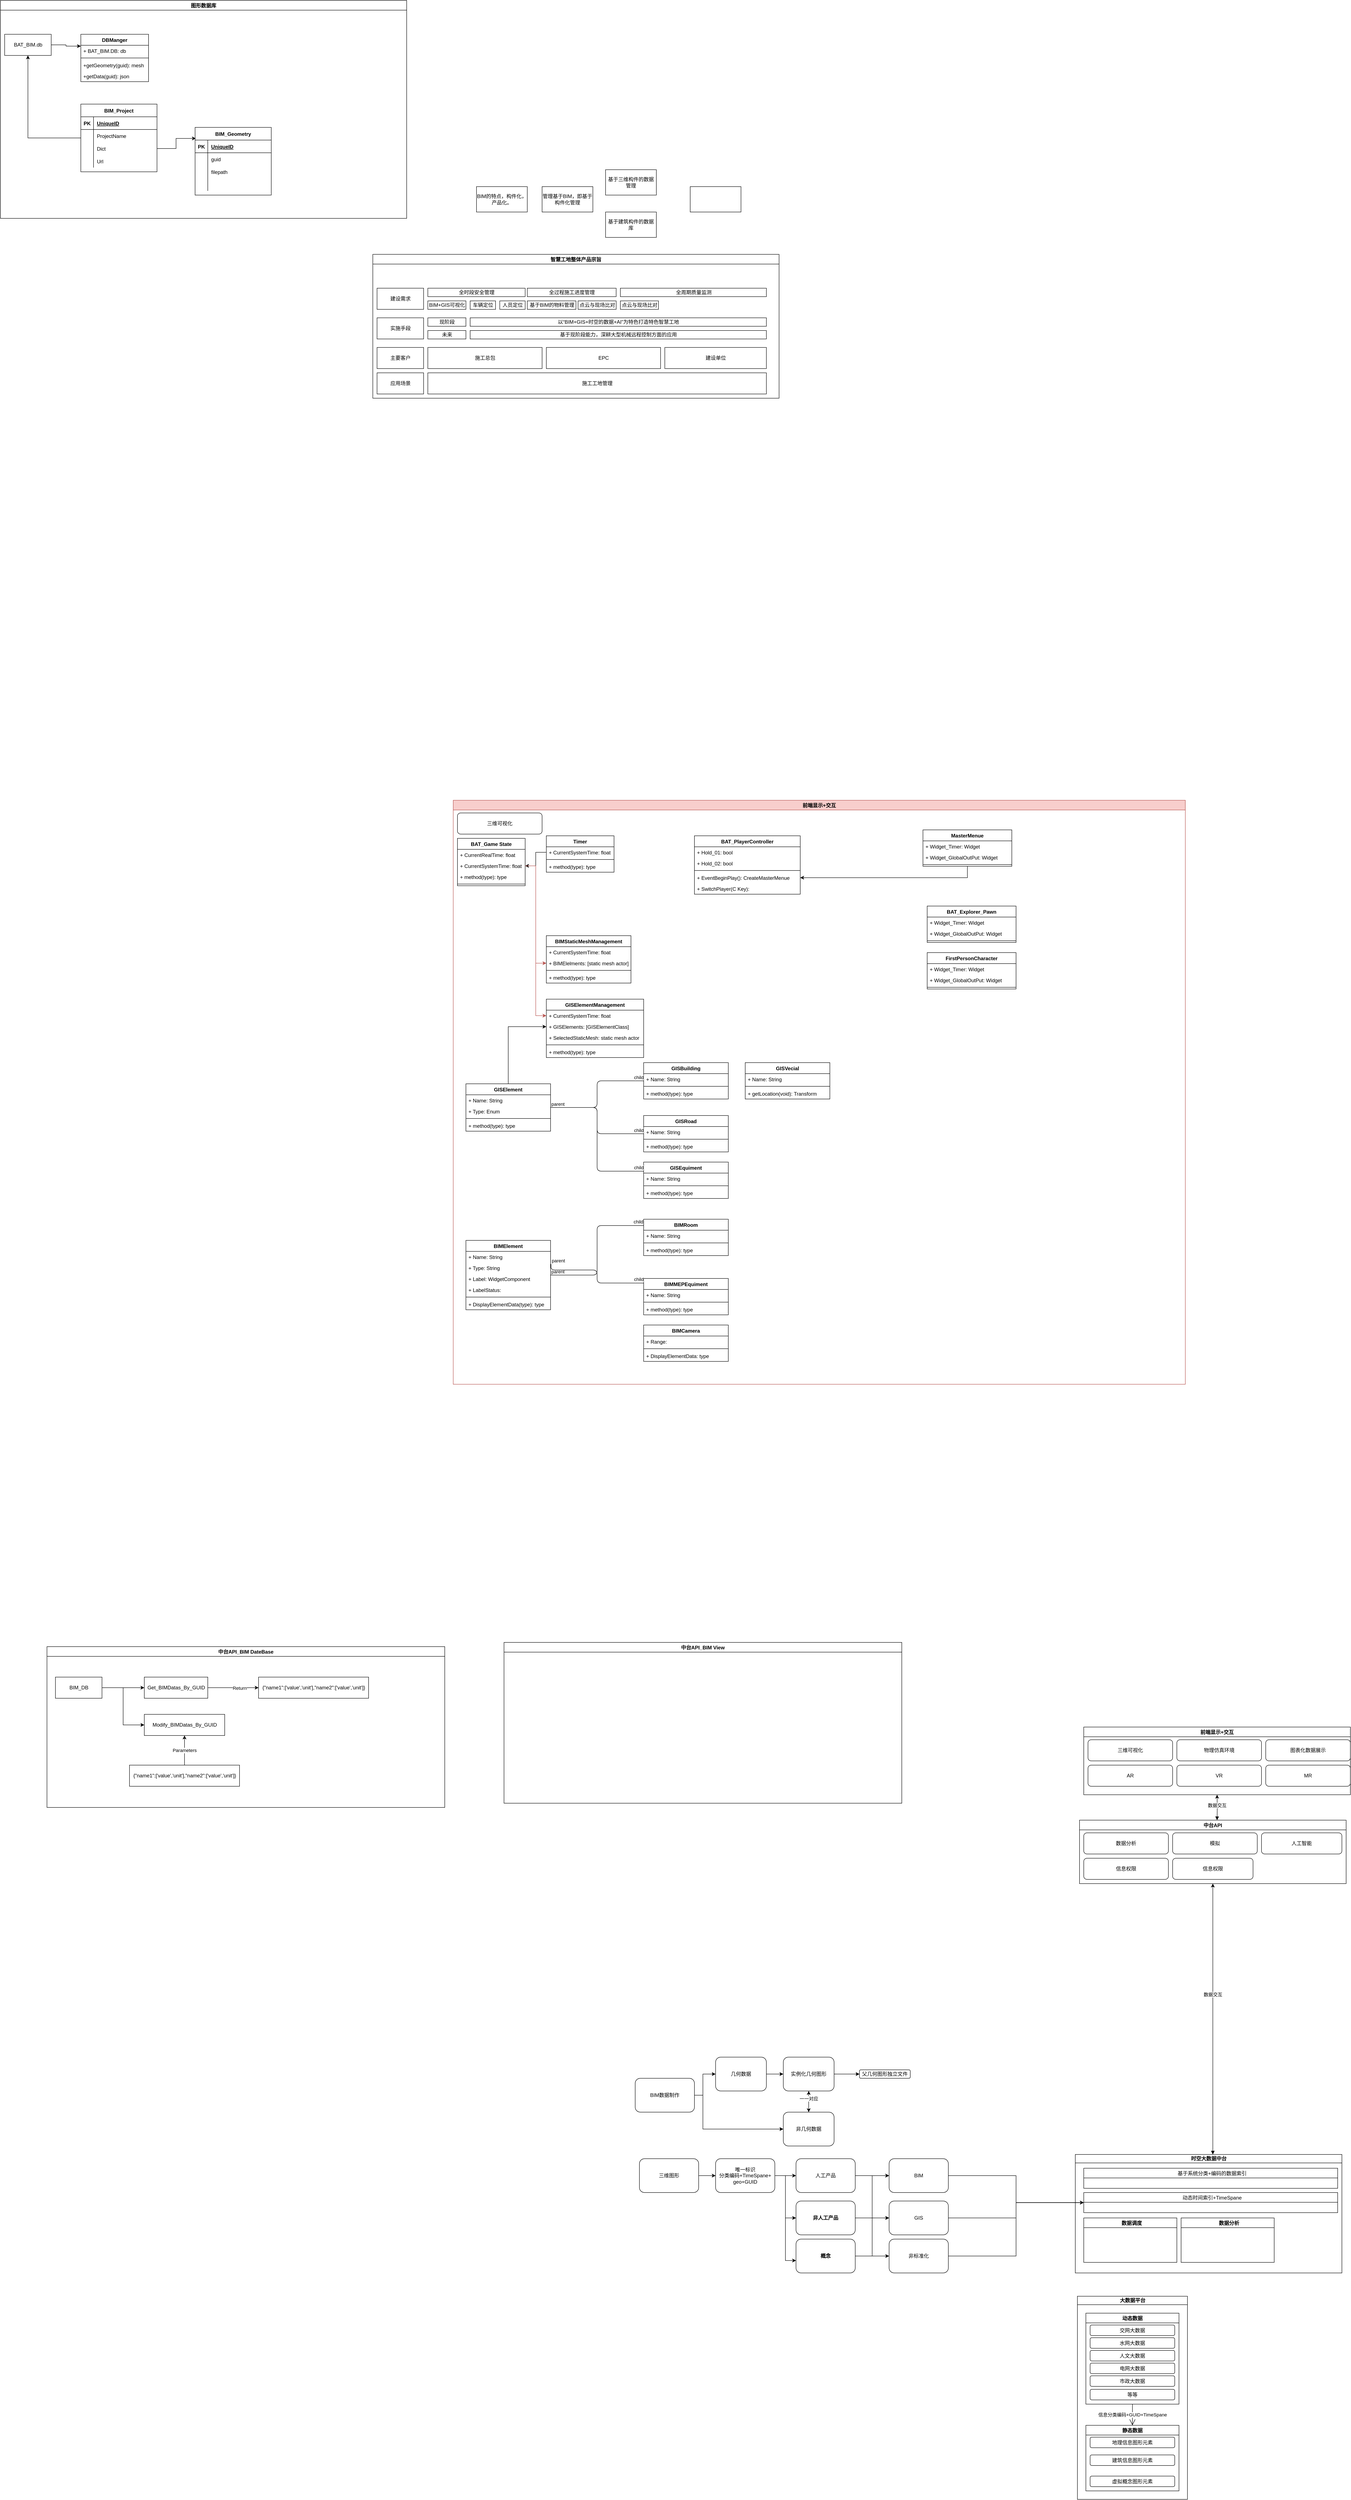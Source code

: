 <mxfile version="13.10.4" type="github">
  <diagram name="Page-1" id="9f46799a-70d6-7492-0946-bef42562c5a5">
    <mxGraphModel dx="3346" dy="4798" grid="1" gridSize="10" guides="1" tooltips="1" connect="1" arrows="1" fold="1" page="1" pageScale="1" pageWidth="1100" pageHeight="850" background="#ffffff" math="0" shadow="0">
      <root>
        <mxCell id="0" />
        <mxCell id="1" parent="0" />
        <mxCell id="bS8lpIofFMbCS8YV53wC-8" style="edgeStyle=orthogonalEdgeStyle;rounded=0;orthogonalLoop=1;jettySize=auto;html=1;entryX=0;entryY=0.5;entryDx=0;entryDy=0;" parent="1" source="bS8lpIofFMbCS8YV53wC-5" target="bS8lpIofFMbCS8YV53wC-9" edge="1">
          <mxGeometry relative="1" as="geometry">
            <mxPoint x="-510" y="760" as="targetPoint" />
            <Array as="points">
              <mxPoint x="-530" y="800" />
              <mxPoint x="-530" y="750" />
            </Array>
          </mxGeometry>
        </mxCell>
        <mxCell id="bS8lpIofFMbCS8YV53wC-11" style="edgeStyle=orthogonalEdgeStyle;rounded=0;orthogonalLoop=1;jettySize=auto;html=1;" parent="1" source="bS8lpIofFMbCS8YV53wC-5" target="bS8lpIofFMbCS8YV53wC-10" edge="1">
          <mxGeometry relative="1" as="geometry">
            <Array as="points">
              <mxPoint x="-530" y="800" />
              <mxPoint x="-530" y="880" />
            </Array>
          </mxGeometry>
        </mxCell>
        <mxCell id="bS8lpIofFMbCS8YV53wC-5" value="BIM数据制作" style="shape=ext;rounded=1;html=1;whiteSpace=wrap;" parent="1" vertex="1">
          <mxGeometry x="-690" y="760" width="140" height="80" as="geometry" />
        </mxCell>
        <mxCell id="bS8lpIofFMbCS8YV53wC-13" style="edgeStyle=orthogonalEdgeStyle;rounded=0;orthogonalLoop=1;jettySize=auto;html=1;exitX=1;exitY=0.5;exitDx=0;exitDy=0;" parent="1" source="bS8lpIofFMbCS8YV53wC-9" target="bS8lpIofFMbCS8YV53wC-12" edge="1">
          <mxGeometry relative="1" as="geometry" />
        </mxCell>
        <mxCell id="bS8lpIofFMbCS8YV53wC-9" value="几何数据" style="shape=ext;rounded=1;html=1;whiteSpace=wrap;" parent="1" vertex="1">
          <mxGeometry x="-500" y="710" width="120" height="80" as="geometry" />
        </mxCell>
        <mxCell id="bS8lpIofFMbCS8YV53wC-16" style="edgeStyle=orthogonalEdgeStyle;rounded=0;orthogonalLoop=1;jettySize=auto;html=1;entryX=0.5;entryY=1;entryDx=0;entryDy=0;" parent="1" source="bS8lpIofFMbCS8YV53wC-10" target="bS8lpIofFMbCS8YV53wC-12" edge="1">
          <mxGeometry relative="1" as="geometry" />
        </mxCell>
        <mxCell id="bS8lpIofFMbCS8YV53wC-10" value="非几何数据" style="shape=ext;rounded=1;html=1;whiteSpace=wrap;" parent="1" vertex="1">
          <mxGeometry x="-340" y="840" width="120" height="80" as="geometry" />
        </mxCell>
        <mxCell id="bS8lpIofFMbCS8YV53wC-15" style="edgeStyle=orthogonalEdgeStyle;rounded=0;orthogonalLoop=1;jettySize=auto;html=1;" parent="1" source="bS8lpIofFMbCS8YV53wC-12" target="bS8lpIofFMbCS8YV53wC-10" edge="1">
          <mxGeometry relative="1" as="geometry" />
        </mxCell>
        <mxCell id="bS8lpIofFMbCS8YV53wC-17" value="一一对应" style="edgeLabel;html=1;align=center;verticalAlign=middle;resizable=0;points=[];" parent="bS8lpIofFMbCS8YV53wC-15" vertex="1" connectable="0">
          <mxGeometry x="-0.274" relative="1" as="geometry">
            <mxPoint as="offset" />
          </mxGeometry>
        </mxCell>
        <mxCell id="bS8lpIofFMbCS8YV53wC-20" style="edgeStyle=orthogonalEdgeStyle;rounded=0;orthogonalLoop=1;jettySize=auto;html=1;entryX=0;entryY=0.5;entryDx=0;entryDy=0;" parent="1" source="bS8lpIofFMbCS8YV53wC-12" target="bS8lpIofFMbCS8YV53wC-21" edge="1">
          <mxGeometry relative="1" as="geometry">
            <mxPoint x="-170" y="710" as="targetPoint" />
          </mxGeometry>
        </mxCell>
        <mxCell id="bS8lpIofFMbCS8YV53wC-12" value="实例化几何图形" style="shape=ext;rounded=1;html=1;whiteSpace=wrap;" parent="1" vertex="1">
          <mxGeometry x="-340" y="710" width="120" height="80" as="geometry" />
        </mxCell>
        <mxCell id="bS8lpIofFMbCS8YV53wC-21" value="父几何图形独立文件" style="shape=ext;rounded=1;html=1;whiteSpace=wrap;" parent="1" vertex="1">
          <mxGeometry x="-160" y="740" width="120" height="20" as="geometry" />
        </mxCell>
        <mxCell id="m-ctssJ2quEOxKzwu2zu-47" style="edgeStyle=orthogonalEdgeStyle;rounded=0;orthogonalLoop=1;jettySize=auto;html=1;entryX=0.5;entryY=1;entryDx=0;entryDy=0;startArrow=block;startFill=1;" parent="1" source="m-ctssJ2quEOxKzwu2zu-3" target="m-ctssJ2quEOxKzwu2zu-46" edge="1">
          <mxGeometry relative="1" as="geometry">
            <Array as="points">
              <mxPoint x="675" y="360" />
              <mxPoint x="675" y="360" />
            </Array>
          </mxGeometry>
        </mxCell>
        <mxCell id="m-ctssJ2quEOxKzwu2zu-48" value="数据交互" style="edgeLabel;html=1;align=center;verticalAlign=middle;resizable=0;points=[];" parent="m-ctssJ2quEOxKzwu2zu-47" vertex="1" connectable="0">
          <mxGeometry x="0.183" relative="1" as="geometry">
            <mxPoint as="offset" />
          </mxGeometry>
        </mxCell>
        <mxCell id="m-ctssJ2quEOxKzwu2zu-3" value="时空大数据中台" style="swimlane;html=1;startSize=20;horizontal=1;childLayout=treeLayout;horizontalTree=0;resizable=1;containerType=tree;" parent="1" vertex="1">
          <mxGeometry x="350" y="940" width="630" height="280" as="geometry">
            <mxRectangle x="360" y="340" width="140" height="20" as="alternateBounds" />
          </mxGeometry>
        </mxCell>
        <mxCell id="m-ctssJ2quEOxKzwu2zu-10" value="  数据调度" style="swimlane;fillColor=none;" parent="m-ctssJ2quEOxKzwu2zu-3" vertex="1">
          <mxGeometry x="20" y="150" width="220" height="105" as="geometry" />
        </mxCell>
        <mxCell id="bQSHPGJ8XmVZuHW0s5Cg-35" value="  数据分析" style="swimlane;fillColor=none;" parent="m-ctssJ2quEOxKzwu2zu-3" vertex="1">
          <mxGeometry x="250" y="150" width="220" height="105" as="geometry" />
        </mxCell>
        <mxCell id="bQSHPGJ8XmVZuHW0s5Cg-36" value="  基于系统分类+编码的数据索引" style="swimlane;fillColor=none;fontStyle=0" parent="m-ctssJ2quEOxKzwu2zu-3" vertex="1">
          <mxGeometry x="20" y="32.5" width="600" height="47.5" as="geometry" />
        </mxCell>
        <mxCell id="bQSHPGJ8XmVZuHW0s5Cg-37" value="  动态时间索引+TimeSpane" style="swimlane;fillColor=none;fontStyle=0" parent="m-ctssJ2quEOxKzwu2zu-3" vertex="1">
          <mxGeometry x="20" y="90" width="600" height="47.5" as="geometry" />
        </mxCell>
        <mxCell id="m-ctssJ2quEOxKzwu2zu-46" value="中台API" style="swimlane;fillColor=none;" parent="1" vertex="1">
          <mxGeometry x="360" y="150" width="630" height="150" as="geometry" />
        </mxCell>
        <mxCell id="bS8lpIofFMbCS8YV53wC-4" value="数据分析" style="shape=ext;rounded=1;html=1;whiteSpace=wrap;" parent="m-ctssJ2quEOxKzwu2zu-46" vertex="1">
          <mxGeometry x="10" y="30" width="200" height="50" as="geometry" />
        </mxCell>
        <mxCell id="m-ctssJ2quEOxKzwu2zu-50" value="模拟" style="shape=ext;rounded=1;html=1;whiteSpace=wrap;" parent="m-ctssJ2quEOxKzwu2zu-46" vertex="1">
          <mxGeometry x="220" y="30" width="200" height="50" as="geometry" />
        </mxCell>
        <mxCell id="m-ctssJ2quEOxKzwu2zu-51" value="人工智能" style="shape=ext;rounded=1;html=1;whiteSpace=wrap;" parent="m-ctssJ2quEOxKzwu2zu-46" vertex="1">
          <mxGeometry x="430" y="30" width="190" height="50" as="geometry" />
        </mxCell>
        <mxCell id="m-ctssJ2quEOxKzwu2zu-52" value="信息权限" style="shape=ext;rounded=1;html=1;whiteSpace=wrap;" parent="m-ctssJ2quEOxKzwu2zu-46" vertex="1">
          <mxGeometry x="10" y="90" width="200" height="50" as="geometry" />
        </mxCell>
        <mxCell id="m-ctssJ2quEOxKzwu2zu-53" value="信息权限" style="shape=ext;rounded=1;html=1;whiteSpace=wrap;" parent="m-ctssJ2quEOxKzwu2zu-46" vertex="1">
          <mxGeometry x="220" y="90" width="190" height="50" as="geometry" />
        </mxCell>
        <mxCell id="m-ctssJ2quEOxKzwu2zu-60" value="前端显示+交互" style="swimlane;fillColor=#f8cecc;strokeColor=#b85450;" parent="1" vertex="1">
          <mxGeometry x="-1120" y="-2260" width="1730" height="1380" as="geometry" />
        </mxCell>
        <mxCell id="m-ctssJ2quEOxKzwu2zu-61" value="三维可视化" style="shape=ext;rounded=1;html=1;whiteSpace=wrap;" parent="m-ctssJ2quEOxKzwu2zu-60" vertex="1">
          <mxGeometry x="10" y="30" width="200" height="50" as="geometry" />
        </mxCell>
        <mxCell id="Zd3WpHDS-rCR1Q-dJC60-32" value="BAT_Game State" style="swimlane;fontStyle=1;align=center;verticalAlign=top;childLayout=stackLayout;horizontal=1;startSize=26;horizontalStack=0;resizeParent=1;resizeParentMax=0;resizeLast=0;collapsible=1;marginBottom=0;" parent="m-ctssJ2quEOxKzwu2zu-60" vertex="1">
          <mxGeometry x="10" y="90" width="160" height="112" as="geometry" />
        </mxCell>
        <mxCell id="Zd3WpHDS-rCR1Q-dJC60-36" value="+ CurrentRealTime: float" style="text;strokeColor=none;fillColor=none;align=left;verticalAlign=top;spacingLeft=4;spacingRight=4;overflow=hidden;rotatable=0;points=[[0,0.5],[1,0.5]];portConstraint=eastwest;" parent="Zd3WpHDS-rCR1Q-dJC60-32" vertex="1">
          <mxGeometry y="26" width="160" height="26" as="geometry" />
        </mxCell>
        <mxCell id="Zd3WpHDS-rCR1Q-dJC60-33" value="+ CurrentSystemTime: float" style="text;strokeColor=none;fillColor=none;align=left;verticalAlign=top;spacingLeft=4;spacingRight=4;overflow=hidden;rotatable=0;points=[[0,0.5],[1,0.5]];portConstraint=eastwest;" parent="Zd3WpHDS-rCR1Q-dJC60-32" vertex="1">
          <mxGeometry y="52" width="160" height="26" as="geometry" />
        </mxCell>
        <mxCell id="Zd3WpHDS-rCR1Q-dJC60-35" value="+ method(type): type" style="text;strokeColor=none;fillColor=none;align=left;verticalAlign=top;spacingLeft=4;spacingRight=4;overflow=hidden;rotatable=0;points=[[0,0.5],[1,0.5]];portConstraint=eastwest;" parent="Zd3WpHDS-rCR1Q-dJC60-32" vertex="1">
          <mxGeometry y="78" width="160" height="26" as="geometry" />
        </mxCell>
        <mxCell id="Zd3WpHDS-rCR1Q-dJC60-34" value="" style="line;strokeWidth=1;fillColor=none;align=left;verticalAlign=middle;spacingTop=-1;spacingLeft=3;spacingRight=3;rotatable=0;labelPosition=right;points=[];portConstraint=eastwest;" parent="Zd3WpHDS-rCR1Q-dJC60-32" vertex="1">
          <mxGeometry y="104" width="160" height="8" as="geometry" />
        </mxCell>
        <mxCell id="Zd3WpHDS-rCR1Q-dJC60-37" value="Timer" style="swimlane;fontStyle=1;align=center;verticalAlign=top;childLayout=stackLayout;horizontal=1;startSize=26;horizontalStack=0;resizeParent=1;resizeParentMax=0;resizeLast=0;collapsible=1;marginBottom=0;" parent="m-ctssJ2quEOxKzwu2zu-60" vertex="1">
          <mxGeometry x="220" y="84" width="160" height="86" as="geometry" />
        </mxCell>
        <mxCell id="Zd3WpHDS-rCR1Q-dJC60-38" value="+ CurrentSystemTime: float" style="text;strokeColor=none;fillColor=none;align=left;verticalAlign=top;spacingLeft=4;spacingRight=4;overflow=hidden;rotatable=0;points=[[0,0.5],[1,0.5]];portConstraint=eastwest;" parent="Zd3WpHDS-rCR1Q-dJC60-37" vertex="1">
          <mxGeometry y="26" width="160" height="26" as="geometry" />
        </mxCell>
        <mxCell id="Zd3WpHDS-rCR1Q-dJC60-39" value="" style="line;strokeWidth=1;fillColor=none;align=left;verticalAlign=middle;spacingTop=-1;spacingLeft=3;spacingRight=3;rotatable=0;labelPosition=right;points=[];portConstraint=eastwest;" parent="Zd3WpHDS-rCR1Q-dJC60-37" vertex="1">
          <mxGeometry y="52" width="160" height="8" as="geometry" />
        </mxCell>
        <mxCell id="Zd3WpHDS-rCR1Q-dJC60-40" value="+ method(type): type" style="text;strokeColor=none;fillColor=none;align=left;verticalAlign=top;spacingLeft=4;spacingRight=4;overflow=hidden;rotatable=0;points=[[0,0.5],[1,0.5]];portConstraint=eastwest;" parent="Zd3WpHDS-rCR1Q-dJC60-37" vertex="1">
          <mxGeometry y="60" width="160" height="26" as="geometry" />
        </mxCell>
        <mxCell id="Zd3WpHDS-rCR1Q-dJC60-41" style="edgeStyle=orthogonalEdgeStyle;rounded=0;orthogonalLoop=1;jettySize=auto;html=1;" parent="m-ctssJ2quEOxKzwu2zu-60" source="Zd3WpHDS-rCR1Q-dJC60-38" target="Zd3WpHDS-rCR1Q-dJC60-33" edge="1">
          <mxGeometry relative="1" as="geometry" />
        </mxCell>
        <mxCell id="Zd3WpHDS-rCR1Q-dJC60-42" value="BIMStaticMeshManagement" style="swimlane;fontStyle=1;align=center;verticalAlign=top;childLayout=stackLayout;horizontal=1;startSize=26;horizontalStack=0;resizeParent=1;resizeParentMax=0;resizeLast=0;collapsible=1;marginBottom=0;" parent="m-ctssJ2quEOxKzwu2zu-60" vertex="1">
          <mxGeometry x="220" y="320" width="200" height="112" as="geometry" />
        </mxCell>
        <mxCell id="Zd3WpHDS-rCR1Q-dJC60-52" value="+ CurrentSystemTime: float" style="text;strokeColor=none;fillColor=none;align=left;verticalAlign=top;spacingLeft=4;spacingRight=4;overflow=hidden;rotatable=0;points=[[0,0.5],[1,0.5]];portConstraint=eastwest;" parent="Zd3WpHDS-rCR1Q-dJC60-42" vertex="1">
          <mxGeometry y="26" width="200" height="26" as="geometry" />
        </mxCell>
        <mxCell id="Zd3WpHDS-rCR1Q-dJC60-43" value="+ BIMElelments: [static mesh actor]" style="text;strokeColor=none;fillColor=none;align=left;verticalAlign=top;spacingLeft=4;spacingRight=4;overflow=hidden;rotatable=0;points=[[0,0.5],[1,0.5]];portConstraint=eastwest;" parent="Zd3WpHDS-rCR1Q-dJC60-42" vertex="1">
          <mxGeometry y="52" width="200" height="26" as="geometry" />
        </mxCell>
        <mxCell id="Zd3WpHDS-rCR1Q-dJC60-44" value="" style="line;strokeWidth=1;fillColor=none;align=left;verticalAlign=middle;spacingTop=-1;spacingLeft=3;spacingRight=3;rotatable=0;labelPosition=right;points=[];portConstraint=eastwest;" parent="Zd3WpHDS-rCR1Q-dJC60-42" vertex="1">
          <mxGeometry y="78" width="200" height="8" as="geometry" />
        </mxCell>
        <mxCell id="Zd3WpHDS-rCR1Q-dJC60-45" value="+ method(type): type" style="text;strokeColor=none;fillColor=none;align=left;verticalAlign=top;spacingLeft=4;spacingRight=4;overflow=hidden;rotatable=0;points=[[0,0.5],[1,0.5]];portConstraint=eastwest;" parent="Zd3WpHDS-rCR1Q-dJC60-42" vertex="1">
          <mxGeometry y="86" width="200" height="26" as="geometry" />
        </mxCell>
        <mxCell id="Zd3WpHDS-rCR1Q-dJC60-46" style="edgeStyle=orthogonalEdgeStyle;rounded=0;orthogonalLoop=1;jettySize=auto;html=1;fillColor=#f8cecc;strokeColor=#b85450;" parent="m-ctssJ2quEOxKzwu2zu-60" source="Zd3WpHDS-rCR1Q-dJC60-33" target="Zd3WpHDS-rCR1Q-dJC60-43" edge="1">
          <mxGeometry relative="1" as="geometry" />
        </mxCell>
        <mxCell id="Zd3WpHDS-rCR1Q-dJC60-47" value="GISElementManagement" style="swimlane;fontStyle=1;align=center;verticalAlign=top;childLayout=stackLayout;horizontal=1;startSize=26;horizontalStack=0;resizeParent=1;resizeParentMax=0;resizeLast=0;collapsible=1;marginBottom=0;" parent="m-ctssJ2quEOxKzwu2zu-60" vertex="1">
          <mxGeometry x="220" y="470" width="230" height="138" as="geometry" />
        </mxCell>
        <mxCell id="Zd3WpHDS-rCR1Q-dJC60-48" value="+ CurrentSystemTime: float" style="text;strokeColor=none;fillColor=none;align=left;verticalAlign=top;spacingLeft=4;spacingRight=4;overflow=hidden;rotatable=0;points=[[0,0.5],[1,0.5]];portConstraint=eastwest;" parent="Zd3WpHDS-rCR1Q-dJC60-47" vertex="1">
          <mxGeometry y="26" width="230" height="26" as="geometry" />
        </mxCell>
        <mxCell id="Zd3WpHDS-rCR1Q-dJC60-53" value="+ GISElements: [GISElementClass]" style="text;strokeColor=none;fillColor=none;align=left;verticalAlign=top;spacingLeft=4;spacingRight=4;overflow=hidden;rotatable=0;points=[[0,0.5],[1,0.5]];portConstraint=eastwest;" parent="Zd3WpHDS-rCR1Q-dJC60-47" vertex="1">
          <mxGeometry y="52" width="230" height="26" as="geometry" />
        </mxCell>
        <mxCell id="Zd3WpHDS-rCR1Q-dJC60-94" value="+ SelectedStaticMesh: static mesh actor" style="text;strokeColor=none;fillColor=none;align=left;verticalAlign=top;spacingLeft=4;spacingRight=4;overflow=hidden;rotatable=0;points=[[0,0.5],[1,0.5]];portConstraint=eastwest;" parent="Zd3WpHDS-rCR1Q-dJC60-47" vertex="1">
          <mxGeometry y="78" width="230" height="26" as="geometry" />
        </mxCell>
        <mxCell id="Zd3WpHDS-rCR1Q-dJC60-49" value="" style="line;strokeWidth=1;fillColor=none;align=left;verticalAlign=middle;spacingTop=-1;spacingLeft=3;spacingRight=3;rotatable=0;labelPosition=right;points=[];portConstraint=eastwest;" parent="Zd3WpHDS-rCR1Q-dJC60-47" vertex="1">
          <mxGeometry y="104" width="230" height="8" as="geometry" />
        </mxCell>
        <mxCell id="Zd3WpHDS-rCR1Q-dJC60-50" value="+ method(type): type" style="text;strokeColor=none;fillColor=none;align=left;verticalAlign=top;spacingLeft=4;spacingRight=4;overflow=hidden;rotatable=0;points=[[0,0.5],[1,0.5]];portConstraint=eastwest;" parent="Zd3WpHDS-rCR1Q-dJC60-47" vertex="1">
          <mxGeometry y="112" width="230" height="26" as="geometry" />
        </mxCell>
        <mxCell id="Zd3WpHDS-rCR1Q-dJC60-51" style="edgeStyle=orthogonalEdgeStyle;rounded=0;orthogonalLoop=1;jettySize=auto;html=1;entryX=0;entryY=0.5;entryDx=0;entryDy=0;fillColor=#f8cecc;strokeColor=#b85450;" parent="m-ctssJ2quEOxKzwu2zu-60" source="Zd3WpHDS-rCR1Q-dJC60-33" target="Zd3WpHDS-rCR1Q-dJC60-48" edge="1">
          <mxGeometry relative="1" as="geometry" />
        </mxCell>
        <mxCell id="Zd3WpHDS-rCR1Q-dJC60-78" style="edgeStyle=orthogonalEdgeStyle;rounded=0;orthogonalLoop=1;jettySize=auto;html=1;" parent="m-ctssJ2quEOxKzwu2zu-60" source="Zd3WpHDS-rCR1Q-dJC60-54" target="Zd3WpHDS-rCR1Q-dJC60-53" edge="1">
          <mxGeometry relative="1" as="geometry" />
        </mxCell>
        <mxCell id="Zd3WpHDS-rCR1Q-dJC60-54" value="GISElement" style="swimlane;fontStyle=1;align=center;verticalAlign=top;childLayout=stackLayout;horizontal=1;startSize=26;horizontalStack=0;resizeParent=1;resizeParentMax=0;resizeLast=0;collapsible=1;marginBottom=0;swimlaneFillColor=#ffffff;" parent="m-ctssJ2quEOxKzwu2zu-60" vertex="1">
          <mxGeometry x="30" y="670" width="200" height="112" as="geometry" />
        </mxCell>
        <mxCell id="d3mLGaWf6AF9hgOQs2JB-5" value="+ Name: String" style="text;strokeColor=none;fillColor=none;align=left;verticalAlign=top;spacingLeft=4;spacingRight=4;overflow=hidden;rotatable=0;points=[[0,0.5],[1,0.5]];portConstraint=eastwest;" parent="Zd3WpHDS-rCR1Q-dJC60-54" vertex="1">
          <mxGeometry y="26" width="200" height="26" as="geometry" />
        </mxCell>
        <mxCell id="Zd3WpHDS-rCR1Q-dJC60-55" value="+ Type: Enum" style="text;strokeColor=none;fillColor=none;align=left;verticalAlign=top;spacingLeft=4;spacingRight=4;overflow=hidden;rotatable=0;points=[[0,0.5],[1,0.5]];portConstraint=eastwest;" parent="Zd3WpHDS-rCR1Q-dJC60-54" vertex="1">
          <mxGeometry y="52" width="200" height="26" as="geometry" />
        </mxCell>
        <mxCell id="Zd3WpHDS-rCR1Q-dJC60-57" value="" style="line;strokeWidth=1;fillColor=none;align=left;verticalAlign=middle;spacingTop=-1;spacingLeft=3;spacingRight=3;rotatable=0;labelPosition=right;points=[];portConstraint=eastwest;" parent="Zd3WpHDS-rCR1Q-dJC60-54" vertex="1">
          <mxGeometry y="78" width="200" height="8" as="geometry" />
        </mxCell>
        <mxCell id="Zd3WpHDS-rCR1Q-dJC60-58" value="+ method(type): type" style="text;strokeColor=none;fillColor=none;align=left;verticalAlign=top;spacingLeft=4;spacingRight=4;overflow=hidden;rotatable=0;points=[[0,0.5],[1,0.5]];portConstraint=eastwest;" parent="Zd3WpHDS-rCR1Q-dJC60-54" vertex="1">
          <mxGeometry y="86" width="200" height="26" as="geometry" />
        </mxCell>
        <mxCell id="Zd3WpHDS-rCR1Q-dJC60-59" value="GISBuilding" style="swimlane;fontStyle=1;align=center;verticalAlign=top;childLayout=stackLayout;horizontal=1;startSize=26;horizontalStack=0;resizeParent=1;resizeParentMax=0;resizeLast=0;collapsible=1;marginBottom=0;" parent="m-ctssJ2quEOxKzwu2zu-60" vertex="1">
          <mxGeometry x="450" y="620" width="200" height="86" as="geometry" />
        </mxCell>
        <mxCell id="Zd3WpHDS-rCR1Q-dJC60-60" value="+ Name: String" style="text;strokeColor=none;fillColor=none;align=left;verticalAlign=top;spacingLeft=4;spacingRight=4;overflow=hidden;rotatable=0;points=[[0,0.5],[1,0.5]];portConstraint=eastwest;" parent="Zd3WpHDS-rCR1Q-dJC60-59" vertex="1">
          <mxGeometry y="26" width="200" height="26" as="geometry" />
        </mxCell>
        <mxCell id="Zd3WpHDS-rCR1Q-dJC60-62" value="" style="line;strokeWidth=1;fillColor=none;align=left;verticalAlign=middle;spacingTop=-1;spacingLeft=3;spacingRight=3;rotatable=0;labelPosition=right;points=[];portConstraint=eastwest;" parent="Zd3WpHDS-rCR1Q-dJC60-59" vertex="1">
          <mxGeometry y="52" width="200" height="8" as="geometry" />
        </mxCell>
        <mxCell id="Zd3WpHDS-rCR1Q-dJC60-63" value="+ method(type): type" style="text;strokeColor=none;fillColor=none;align=left;verticalAlign=top;spacingLeft=4;spacingRight=4;overflow=hidden;rotatable=0;points=[[0,0.5],[1,0.5]];portConstraint=eastwest;" parent="Zd3WpHDS-rCR1Q-dJC60-59" vertex="1">
          <mxGeometry y="60" width="200" height="26" as="geometry" />
        </mxCell>
        <mxCell id="Zd3WpHDS-rCR1Q-dJC60-65" value="" style="endArrow=none;html=1;edgeStyle=orthogonalEdgeStyle;" parent="m-ctssJ2quEOxKzwu2zu-60" source="Zd3WpHDS-rCR1Q-dJC60-54" target="Zd3WpHDS-rCR1Q-dJC60-59" edge="1">
          <mxGeometry relative="1" as="geometry">
            <mxPoint x="270" y="770" as="sourcePoint" />
            <mxPoint x="430" y="770" as="targetPoint" />
          </mxGeometry>
        </mxCell>
        <mxCell id="Zd3WpHDS-rCR1Q-dJC60-66" value="parent" style="edgeLabel;resizable=0;html=1;align=left;verticalAlign=bottom;" parent="Zd3WpHDS-rCR1Q-dJC60-65" connectable="0" vertex="1">
          <mxGeometry x="-1" relative="1" as="geometry" />
        </mxCell>
        <mxCell id="Zd3WpHDS-rCR1Q-dJC60-67" value="child" style="edgeLabel;resizable=0;html=1;align=right;verticalAlign=bottom;" parent="Zd3WpHDS-rCR1Q-dJC60-65" connectable="0" vertex="1">
          <mxGeometry x="1" relative="1" as="geometry" />
        </mxCell>
        <mxCell id="Zd3WpHDS-rCR1Q-dJC60-68" value="GISRoad" style="swimlane;fontStyle=1;align=center;verticalAlign=top;childLayout=stackLayout;horizontal=1;startSize=26;horizontalStack=0;resizeParent=1;resizeParentMax=0;resizeLast=0;collapsible=1;marginBottom=0;" parent="m-ctssJ2quEOxKzwu2zu-60" vertex="1">
          <mxGeometry x="450" y="745" width="200" height="86" as="geometry" />
        </mxCell>
        <mxCell id="Zd3WpHDS-rCR1Q-dJC60-69" value="+ Name: String" style="text;strokeColor=none;fillColor=none;align=left;verticalAlign=top;spacingLeft=4;spacingRight=4;overflow=hidden;rotatable=0;points=[[0,0.5],[1,0.5]];portConstraint=eastwest;" parent="Zd3WpHDS-rCR1Q-dJC60-68" vertex="1">
          <mxGeometry y="26" width="200" height="26" as="geometry" />
        </mxCell>
        <mxCell id="Zd3WpHDS-rCR1Q-dJC60-70" value="" style="line;strokeWidth=1;fillColor=none;align=left;verticalAlign=middle;spacingTop=-1;spacingLeft=3;spacingRight=3;rotatable=0;labelPosition=right;points=[];portConstraint=eastwest;" parent="Zd3WpHDS-rCR1Q-dJC60-68" vertex="1">
          <mxGeometry y="52" width="200" height="8" as="geometry" />
        </mxCell>
        <mxCell id="Zd3WpHDS-rCR1Q-dJC60-71" value="+ method(type): type" style="text;strokeColor=none;fillColor=none;align=left;verticalAlign=top;spacingLeft=4;spacingRight=4;overflow=hidden;rotatable=0;points=[[0,0.5],[1,0.5]];portConstraint=eastwest;" parent="Zd3WpHDS-rCR1Q-dJC60-68" vertex="1">
          <mxGeometry y="60" width="200" height="26" as="geometry" />
        </mxCell>
        <mxCell id="Zd3WpHDS-rCR1Q-dJC60-72" value="" style="endArrow=none;html=1;edgeStyle=orthogonalEdgeStyle;" parent="m-ctssJ2quEOxKzwu2zu-60" source="Zd3WpHDS-rCR1Q-dJC60-54" target="Zd3WpHDS-rCR1Q-dJC60-68" edge="1">
          <mxGeometry relative="1" as="geometry">
            <mxPoint x="240" y="736.0" as="sourcePoint" />
            <mxPoint x="430" y="648" as="targetPoint" />
          </mxGeometry>
        </mxCell>
        <mxCell id="Zd3WpHDS-rCR1Q-dJC60-73" value="parent" style="edgeLabel;resizable=0;html=1;align=left;verticalAlign=bottom;" parent="Zd3WpHDS-rCR1Q-dJC60-72" connectable="0" vertex="1">
          <mxGeometry x="-1" relative="1" as="geometry" />
        </mxCell>
        <mxCell id="Zd3WpHDS-rCR1Q-dJC60-74" value="child" style="edgeLabel;resizable=0;html=1;align=right;verticalAlign=bottom;" parent="Zd3WpHDS-rCR1Q-dJC60-72" connectable="0" vertex="1">
          <mxGeometry x="1" relative="1" as="geometry" />
        </mxCell>
        <mxCell id="Zd3WpHDS-rCR1Q-dJC60-79" value="GISEquiment" style="swimlane;fontStyle=1;align=center;verticalAlign=top;childLayout=stackLayout;horizontal=1;startSize=26;horizontalStack=0;resizeParent=1;resizeParentMax=0;resizeLast=0;collapsible=1;marginBottom=0;" parent="m-ctssJ2quEOxKzwu2zu-60" vertex="1">
          <mxGeometry x="450" y="855" width="200" height="86" as="geometry" />
        </mxCell>
        <mxCell id="Zd3WpHDS-rCR1Q-dJC60-80" value="+ Name: String" style="text;strokeColor=none;fillColor=none;align=left;verticalAlign=top;spacingLeft=4;spacingRight=4;overflow=hidden;rotatable=0;points=[[0,0.5],[1,0.5]];portConstraint=eastwest;" parent="Zd3WpHDS-rCR1Q-dJC60-79" vertex="1">
          <mxGeometry y="26" width="200" height="26" as="geometry" />
        </mxCell>
        <mxCell id="Zd3WpHDS-rCR1Q-dJC60-81" value="" style="line;strokeWidth=1;fillColor=none;align=left;verticalAlign=middle;spacingTop=-1;spacingLeft=3;spacingRight=3;rotatable=0;labelPosition=right;points=[];portConstraint=eastwest;" parent="Zd3WpHDS-rCR1Q-dJC60-79" vertex="1">
          <mxGeometry y="52" width="200" height="8" as="geometry" />
        </mxCell>
        <mxCell id="Zd3WpHDS-rCR1Q-dJC60-82" value="+ method(type): type" style="text;strokeColor=none;fillColor=none;align=left;verticalAlign=top;spacingLeft=4;spacingRight=4;overflow=hidden;rotatable=0;points=[[0,0.5],[1,0.5]];portConstraint=eastwest;" parent="Zd3WpHDS-rCR1Q-dJC60-79" vertex="1">
          <mxGeometry y="60" width="200" height="26" as="geometry" />
        </mxCell>
        <mxCell id="Zd3WpHDS-rCR1Q-dJC60-86" value="" style="endArrow=none;html=1;edgeStyle=orthogonalEdgeStyle;entryX=0;entryY=0.25;entryDx=0;entryDy=0;" parent="m-ctssJ2quEOxKzwu2zu-60" source="Zd3WpHDS-rCR1Q-dJC60-54" target="Zd3WpHDS-rCR1Q-dJC60-79" edge="1">
          <mxGeometry relative="1" as="geometry">
            <mxPoint x="240" y="723" as="sourcePoint" />
            <mxPoint x="430" y="773" as="targetPoint" />
          </mxGeometry>
        </mxCell>
        <mxCell id="Zd3WpHDS-rCR1Q-dJC60-87" value="parent" style="edgeLabel;resizable=0;html=1;align=left;verticalAlign=bottom;" parent="Zd3WpHDS-rCR1Q-dJC60-86" connectable="0" vertex="1">
          <mxGeometry x="-1" relative="1" as="geometry" />
        </mxCell>
        <mxCell id="Zd3WpHDS-rCR1Q-dJC60-88" value="child" style="edgeLabel;resizable=0;html=1;align=right;verticalAlign=bottom;" parent="Zd3WpHDS-rCR1Q-dJC60-86" connectable="0" vertex="1">
          <mxGeometry x="1" relative="1" as="geometry" />
        </mxCell>
        <mxCell id="dZFHi0kuqPIqKKvg3rYf-6" style="edgeStyle=orthogonalEdgeStyle;rounded=0;orthogonalLoop=1;jettySize=auto;html=1;" parent="m-ctssJ2quEOxKzwu2zu-60" source="Zd3WpHDS-rCR1Q-dJC60-89" target="dZFHi0kuqPIqKKvg3rYf-4" edge="1">
          <mxGeometry relative="1" as="geometry" />
        </mxCell>
        <mxCell id="Zd3WpHDS-rCR1Q-dJC60-89" value="MasterMenue" style="swimlane;fontStyle=1;align=center;verticalAlign=top;childLayout=stackLayout;horizontal=1;startSize=26;horizontalStack=0;resizeParent=1;resizeParentMax=0;resizeLast=0;collapsible=1;marginBottom=0;" parent="m-ctssJ2quEOxKzwu2zu-60" vertex="1">
          <mxGeometry x="1110" y="70" width="210" height="86" as="geometry" />
        </mxCell>
        <mxCell id="Zd3WpHDS-rCR1Q-dJC60-90" value="+ Widget_Timer: Widget" style="text;strokeColor=none;fillColor=none;align=left;verticalAlign=top;spacingLeft=4;spacingRight=4;overflow=hidden;rotatable=0;points=[[0,0.5],[1,0.5]];portConstraint=eastwest;" parent="Zd3WpHDS-rCR1Q-dJC60-89" vertex="1">
          <mxGeometry y="26" width="210" height="26" as="geometry" />
        </mxCell>
        <mxCell id="Zd3WpHDS-rCR1Q-dJC60-93" value="+ Widget_GlobalOutPut: Widget" style="text;strokeColor=none;fillColor=none;align=left;verticalAlign=top;spacingLeft=4;spacingRight=4;overflow=hidden;rotatable=0;points=[[0,0.5],[1,0.5]];portConstraint=eastwest;" parent="Zd3WpHDS-rCR1Q-dJC60-89" vertex="1">
          <mxGeometry y="52" width="210" height="26" as="geometry" />
        </mxCell>
        <mxCell id="Zd3WpHDS-rCR1Q-dJC60-91" value="" style="line;strokeWidth=1;fillColor=none;align=left;verticalAlign=middle;spacingTop=-1;spacingLeft=3;spacingRight=3;rotatable=0;labelPosition=right;points=[];portConstraint=eastwest;" parent="Zd3WpHDS-rCR1Q-dJC60-89" vertex="1">
          <mxGeometry y="78" width="210" height="8" as="geometry" />
        </mxCell>
        <mxCell id="d3mLGaWf6AF9hgOQs2JB-1" value="BIMElement" style="swimlane;fontStyle=1;align=center;verticalAlign=top;childLayout=stackLayout;horizontal=1;startSize=26;horizontalStack=0;resizeParent=1;resizeParentMax=0;resizeLast=0;collapsible=1;marginBottom=0;swimlaneFillColor=#ffffff;" parent="m-ctssJ2quEOxKzwu2zu-60" vertex="1">
          <mxGeometry x="30" y="1040" width="200" height="164" as="geometry" />
        </mxCell>
        <mxCell id="d3mLGaWf6AF9hgOQs2JB-2" value="+ Name: String" style="text;strokeColor=none;fillColor=none;align=left;verticalAlign=top;spacingLeft=4;spacingRight=4;overflow=hidden;rotatable=0;points=[[0,0.5],[1,0.5]];portConstraint=eastwest;" parent="d3mLGaWf6AF9hgOQs2JB-1" vertex="1">
          <mxGeometry y="26" width="200" height="26" as="geometry" />
        </mxCell>
        <mxCell id="d3mLGaWf6AF9hgOQs2JB-24" value="+ Type: String" style="text;strokeColor=none;fillColor=none;align=left;verticalAlign=top;spacingLeft=4;spacingRight=4;overflow=hidden;rotatable=0;points=[[0,0.5],[1,0.5]];portConstraint=eastwest;" parent="d3mLGaWf6AF9hgOQs2JB-1" vertex="1">
          <mxGeometry y="52" width="200" height="26" as="geometry" />
        </mxCell>
        <mxCell id="d3mLGaWf6AF9hgOQs2JB-6" value="+ Label: WidgetComponent" style="text;strokeColor=none;fillColor=none;align=left;verticalAlign=top;spacingLeft=4;spacingRight=4;overflow=hidden;rotatable=0;points=[[0,0.5],[1,0.5]];portConstraint=eastwest;" parent="d3mLGaWf6AF9hgOQs2JB-1" vertex="1">
          <mxGeometry y="78" width="200" height="26" as="geometry" />
        </mxCell>
        <mxCell id="d3mLGaWf6AF9hgOQs2JB-25" value="+ LabelStatus: " style="text;strokeColor=none;fillColor=none;align=left;verticalAlign=top;spacingLeft=4;spacingRight=4;overflow=hidden;rotatable=0;points=[[0,0.5],[1,0.5]];portConstraint=eastwest;" parent="d3mLGaWf6AF9hgOQs2JB-1" vertex="1">
          <mxGeometry y="104" width="200" height="26" as="geometry" />
        </mxCell>
        <mxCell id="d3mLGaWf6AF9hgOQs2JB-3" value="" style="line;strokeWidth=1;fillColor=none;align=left;verticalAlign=middle;spacingTop=-1;spacingLeft=3;spacingRight=3;rotatable=0;labelPosition=right;points=[];portConstraint=eastwest;" parent="d3mLGaWf6AF9hgOQs2JB-1" vertex="1">
          <mxGeometry y="130" width="200" height="8" as="geometry" />
        </mxCell>
        <mxCell id="d3mLGaWf6AF9hgOQs2JB-4" value="+ DisplayElementData(type): type" style="text;strokeColor=none;fillColor=none;align=left;verticalAlign=top;spacingLeft=4;spacingRight=4;overflow=hidden;rotatable=0;points=[[0,0.5],[1,0.5]];portConstraint=eastwest;" parent="d3mLGaWf6AF9hgOQs2JB-1" vertex="1">
          <mxGeometry y="138" width="200" height="26" as="geometry" />
        </mxCell>
        <mxCell id="d3mLGaWf6AF9hgOQs2JB-7" value="BIMRoom" style="swimlane;fontStyle=1;align=center;verticalAlign=top;childLayout=stackLayout;horizontal=1;startSize=26;horizontalStack=0;resizeParent=1;resizeParentMax=0;resizeLast=0;collapsible=1;marginBottom=0;" parent="m-ctssJ2quEOxKzwu2zu-60" vertex="1">
          <mxGeometry x="450" y="990" width="200" height="86" as="geometry" />
        </mxCell>
        <mxCell id="d3mLGaWf6AF9hgOQs2JB-8" value="+ Name: String" style="text;strokeColor=none;fillColor=none;align=left;verticalAlign=top;spacingLeft=4;spacingRight=4;overflow=hidden;rotatable=0;points=[[0,0.5],[1,0.5]];portConstraint=eastwest;" parent="d3mLGaWf6AF9hgOQs2JB-7" vertex="1">
          <mxGeometry y="26" width="200" height="26" as="geometry" />
        </mxCell>
        <mxCell id="d3mLGaWf6AF9hgOQs2JB-9" value="" style="line;strokeWidth=1;fillColor=none;align=left;verticalAlign=middle;spacingTop=-1;spacingLeft=3;spacingRight=3;rotatable=0;labelPosition=right;points=[];portConstraint=eastwest;" parent="d3mLGaWf6AF9hgOQs2JB-7" vertex="1">
          <mxGeometry y="52" width="200" height="8" as="geometry" />
        </mxCell>
        <mxCell id="d3mLGaWf6AF9hgOQs2JB-10" value="+ method(type): type" style="text;strokeColor=none;fillColor=none;align=left;verticalAlign=top;spacingLeft=4;spacingRight=4;overflow=hidden;rotatable=0;points=[[0,0.5],[1,0.5]];portConstraint=eastwest;" parent="d3mLGaWf6AF9hgOQs2JB-7" vertex="1">
          <mxGeometry y="60" width="200" height="26" as="geometry" />
        </mxCell>
        <mxCell id="d3mLGaWf6AF9hgOQs2JB-14" value="" style="endArrow=none;html=1;edgeStyle=orthogonalEdgeStyle;entryX=0;entryY=0.174;entryDx=0;entryDy=0;entryPerimeter=0;" parent="m-ctssJ2quEOxKzwu2zu-60" source="d3mLGaWf6AF9hgOQs2JB-1" target="d3mLGaWf6AF9hgOQs2JB-7" edge="1">
          <mxGeometry relative="1" as="geometry">
            <mxPoint x="250" y="1110" as="sourcePoint" />
            <mxPoint x="470" y="1261" as="targetPoint" />
          </mxGeometry>
        </mxCell>
        <mxCell id="d3mLGaWf6AF9hgOQs2JB-15" value="parent" style="edgeLabel;resizable=0;html=1;align=left;verticalAlign=bottom;" parent="d3mLGaWf6AF9hgOQs2JB-14" connectable="0" vertex="1">
          <mxGeometry x="-1" relative="1" as="geometry" />
        </mxCell>
        <mxCell id="d3mLGaWf6AF9hgOQs2JB-16" value="child" style="edgeLabel;resizable=0;html=1;align=right;verticalAlign=bottom;" parent="d3mLGaWf6AF9hgOQs2JB-14" connectable="0" vertex="1">
          <mxGeometry x="1" relative="1" as="geometry" />
        </mxCell>
        <mxCell id="d3mLGaWf6AF9hgOQs2JB-17" value="BIMMEPEquiment" style="swimlane;fontStyle=1;align=center;verticalAlign=top;childLayout=stackLayout;horizontal=1;startSize=26;horizontalStack=0;resizeParent=1;resizeParentMax=0;resizeLast=0;collapsible=1;marginBottom=0;" parent="m-ctssJ2quEOxKzwu2zu-60" vertex="1">
          <mxGeometry x="450" y="1130" width="200" height="86" as="geometry" />
        </mxCell>
        <mxCell id="d3mLGaWf6AF9hgOQs2JB-18" value="+ Name: String" style="text;strokeColor=none;fillColor=none;align=left;verticalAlign=top;spacingLeft=4;spacingRight=4;overflow=hidden;rotatable=0;points=[[0,0.5],[1,0.5]];portConstraint=eastwest;" parent="d3mLGaWf6AF9hgOQs2JB-17" vertex="1">
          <mxGeometry y="26" width="200" height="26" as="geometry" />
        </mxCell>
        <mxCell id="d3mLGaWf6AF9hgOQs2JB-19" value="" style="line;strokeWidth=1;fillColor=none;align=left;verticalAlign=middle;spacingTop=-1;spacingLeft=3;spacingRight=3;rotatable=0;labelPosition=right;points=[];portConstraint=eastwest;" parent="d3mLGaWf6AF9hgOQs2JB-17" vertex="1">
          <mxGeometry y="52" width="200" height="8" as="geometry" />
        </mxCell>
        <mxCell id="d3mLGaWf6AF9hgOQs2JB-20" value="+ method(type): type" style="text;strokeColor=none;fillColor=none;align=left;verticalAlign=top;spacingLeft=4;spacingRight=4;overflow=hidden;rotatable=0;points=[[0,0.5],[1,0.5]];portConstraint=eastwest;" parent="d3mLGaWf6AF9hgOQs2JB-17" vertex="1">
          <mxGeometry y="60" width="200" height="26" as="geometry" />
        </mxCell>
        <mxCell id="d3mLGaWf6AF9hgOQs2JB-21" value="" style="endArrow=none;html=1;edgeStyle=orthogonalEdgeStyle;entryX=0;entryY=0.126;entryDx=0;entryDy=0;entryPerimeter=0;" parent="m-ctssJ2quEOxKzwu2zu-60" target="d3mLGaWf6AF9hgOQs2JB-17" edge="1">
          <mxGeometry relative="1" as="geometry">
            <mxPoint x="231" y="1096" as="sourcePoint" />
            <mxPoint x="460" y="1014.964" as="targetPoint" />
            <Array as="points">
              <mxPoint x="231" y="1110" />
              <mxPoint x="340" y="1110" />
              <mxPoint x="340" y="1141" />
            </Array>
          </mxGeometry>
        </mxCell>
        <mxCell id="d3mLGaWf6AF9hgOQs2JB-22" value="parent" style="edgeLabel;resizable=0;html=1;align=left;verticalAlign=bottom;" parent="d3mLGaWf6AF9hgOQs2JB-21" connectable="0" vertex="1">
          <mxGeometry x="-1" relative="1" as="geometry" />
        </mxCell>
        <mxCell id="d3mLGaWf6AF9hgOQs2JB-23" value="child" style="edgeLabel;resizable=0;html=1;align=right;verticalAlign=bottom;" parent="d3mLGaWf6AF9hgOQs2JB-21" connectable="0" vertex="1">
          <mxGeometry x="1" relative="1" as="geometry" />
        </mxCell>
        <mxCell id="IXWAlfNsKqQd1xT38QR_-1" value="BIMCamera" style="swimlane;fontStyle=1;align=center;verticalAlign=top;childLayout=stackLayout;horizontal=1;startSize=26;horizontalStack=0;resizeParent=1;resizeParentMax=0;resizeLast=0;collapsible=1;marginBottom=0;" parent="m-ctssJ2quEOxKzwu2zu-60" vertex="1">
          <mxGeometry x="450" y="1240" width="200" height="86" as="geometry" />
        </mxCell>
        <mxCell id="IXWAlfNsKqQd1xT38QR_-2" value="+ Range: " style="text;strokeColor=none;fillColor=none;align=left;verticalAlign=top;spacingLeft=4;spacingRight=4;overflow=hidden;rotatable=0;points=[[0,0.5],[1,0.5]];portConstraint=eastwest;" parent="IXWAlfNsKqQd1xT38QR_-1" vertex="1">
          <mxGeometry y="26" width="200" height="26" as="geometry" />
        </mxCell>
        <mxCell id="IXWAlfNsKqQd1xT38QR_-3" value="" style="line;strokeWidth=1;fillColor=none;align=left;verticalAlign=middle;spacingTop=-1;spacingLeft=3;spacingRight=3;rotatable=0;labelPosition=right;points=[];portConstraint=eastwest;" parent="IXWAlfNsKqQd1xT38QR_-1" vertex="1">
          <mxGeometry y="52" width="200" height="8" as="geometry" />
        </mxCell>
        <mxCell id="IXWAlfNsKqQd1xT38QR_-4" value="+ DisplayElementData: type" style="text;strokeColor=none;fillColor=none;align=left;verticalAlign=top;spacingLeft=4;spacingRight=4;overflow=hidden;rotatable=0;points=[[0,0.5],[1,0.5]];portConstraint=eastwest;" parent="IXWAlfNsKqQd1xT38QR_-1" vertex="1">
          <mxGeometry y="60" width="200" height="26" as="geometry" />
        </mxCell>
        <mxCell id="IXWAlfNsKqQd1xT38QR_-5" value="GISVecial" style="swimlane;fontStyle=1;align=center;verticalAlign=top;childLayout=stackLayout;horizontal=1;startSize=26;horizontalStack=0;resizeParent=1;resizeParentMax=0;resizeLast=0;collapsible=1;marginBottom=0;" parent="m-ctssJ2quEOxKzwu2zu-60" vertex="1">
          <mxGeometry x="690" y="620" width="200" height="86" as="geometry" />
        </mxCell>
        <mxCell id="IXWAlfNsKqQd1xT38QR_-6" value="+ Name: String" style="text;strokeColor=none;fillColor=none;align=left;verticalAlign=top;spacingLeft=4;spacingRight=4;overflow=hidden;rotatable=0;points=[[0,0.5],[1,0.5]];portConstraint=eastwest;" parent="IXWAlfNsKqQd1xT38QR_-5" vertex="1">
          <mxGeometry y="26" width="200" height="26" as="geometry" />
        </mxCell>
        <mxCell id="IXWAlfNsKqQd1xT38QR_-7" value="" style="line;strokeWidth=1;fillColor=none;align=left;verticalAlign=middle;spacingTop=-1;spacingLeft=3;spacingRight=3;rotatable=0;labelPosition=right;points=[];portConstraint=eastwest;" parent="IXWAlfNsKqQd1xT38QR_-5" vertex="1">
          <mxGeometry y="52" width="200" height="8" as="geometry" />
        </mxCell>
        <mxCell id="IXWAlfNsKqQd1xT38QR_-8" value="+ getLocation(void): Transform" style="text;strokeColor=none;fillColor=none;align=left;verticalAlign=top;spacingLeft=4;spacingRight=4;overflow=hidden;rotatable=0;points=[[0,0.5],[1,0.5]];portConstraint=eastwest;" parent="IXWAlfNsKqQd1xT38QR_-5" vertex="1">
          <mxGeometry y="60" width="200" height="26" as="geometry" />
        </mxCell>
        <mxCell id="dZFHi0kuqPIqKKvg3rYf-1" value="BAT_PlayerController" style="swimlane;fontStyle=1;align=center;verticalAlign=top;childLayout=stackLayout;horizontal=1;startSize=26;horizontalStack=0;resizeParent=1;resizeParentMax=0;resizeLast=0;collapsible=1;marginBottom=0;" parent="m-ctssJ2quEOxKzwu2zu-60" vertex="1">
          <mxGeometry x="570" y="84" width="250" height="138" as="geometry" />
        </mxCell>
        <mxCell id="dZFHi0kuqPIqKKvg3rYf-2" value="+ Hold_01: bool" style="text;strokeColor=none;fillColor=none;align=left;verticalAlign=top;spacingLeft=4;spacingRight=4;overflow=hidden;rotatable=0;points=[[0,0.5],[1,0.5]];portConstraint=eastwest;" parent="dZFHi0kuqPIqKKvg3rYf-1" vertex="1">
          <mxGeometry y="26" width="250" height="26" as="geometry" />
        </mxCell>
        <mxCell id="dZFHi0kuqPIqKKvg3rYf-3" value="+ Hold_02: bool" style="text;strokeColor=none;fillColor=none;align=left;verticalAlign=top;spacingLeft=4;spacingRight=4;overflow=hidden;rotatable=0;points=[[0,0.5],[1,0.5]];portConstraint=eastwest;" parent="dZFHi0kuqPIqKKvg3rYf-1" vertex="1">
          <mxGeometry y="52" width="250" height="26" as="geometry" />
        </mxCell>
        <mxCell id="dZFHi0kuqPIqKKvg3rYf-5" value="" style="line;strokeWidth=1;fillColor=none;align=left;verticalAlign=middle;spacingTop=-1;spacingLeft=3;spacingRight=3;rotatable=0;labelPosition=right;points=[];portConstraint=eastwest;" parent="dZFHi0kuqPIqKKvg3rYf-1" vertex="1">
          <mxGeometry y="78" width="250" height="8" as="geometry" />
        </mxCell>
        <mxCell id="dZFHi0kuqPIqKKvg3rYf-4" value="+ EventBeginPlay(): CreateMasterMenue" style="text;strokeColor=none;fillColor=none;align=left;verticalAlign=top;spacingLeft=4;spacingRight=4;overflow=hidden;rotatable=0;points=[[0,0.5],[1,0.5]];portConstraint=eastwest;" parent="dZFHi0kuqPIqKKvg3rYf-1" vertex="1">
          <mxGeometry y="86" width="250" height="26" as="geometry" />
        </mxCell>
        <mxCell id="dZFHi0kuqPIqKKvg3rYf-7" value="+ SwitchPlayer(C Key): " style="text;strokeColor=none;fillColor=none;align=left;verticalAlign=top;spacingLeft=4;spacingRight=4;overflow=hidden;rotatable=0;points=[[0,0.5],[1,0.5]];portConstraint=eastwest;" parent="dZFHi0kuqPIqKKvg3rYf-1" vertex="1">
          <mxGeometry y="112" width="250" height="26" as="geometry" />
        </mxCell>
        <mxCell id="dZFHi0kuqPIqKKvg3rYf-8" value="BAT_Explorer_Pawn" style="swimlane;fontStyle=1;align=center;verticalAlign=top;childLayout=stackLayout;horizontal=1;startSize=26;horizontalStack=0;resizeParent=1;resizeParentMax=0;resizeLast=0;collapsible=1;marginBottom=0;" parent="m-ctssJ2quEOxKzwu2zu-60" vertex="1">
          <mxGeometry x="1120" y="250" width="210" height="86" as="geometry" />
        </mxCell>
        <mxCell id="dZFHi0kuqPIqKKvg3rYf-9" value="+ Widget_Timer: Widget" style="text;strokeColor=none;fillColor=none;align=left;verticalAlign=top;spacingLeft=4;spacingRight=4;overflow=hidden;rotatable=0;points=[[0,0.5],[1,0.5]];portConstraint=eastwest;" parent="dZFHi0kuqPIqKKvg3rYf-8" vertex="1">
          <mxGeometry y="26" width="210" height="26" as="geometry" />
        </mxCell>
        <mxCell id="dZFHi0kuqPIqKKvg3rYf-10" value="+ Widget_GlobalOutPut: Widget" style="text;strokeColor=none;fillColor=none;align=left;verticalAlign=top;spacingLeft=4;spacingRight=4;overflow=hidden;rotatable=0;points=[[0,0.5],[1,0.5]];portConstraint=eastwest;" parent="dZFHi0kuqPIqKKvg3rYf-8" vertex="1">
          <mxGeometry y="52" width="210" height="26" as="geometry" />
        </mxCell>
        <mxCell id="dZFHi0kuqPIqKKvg3rYf-11" value="" style="line;strokeWidth=1;fillColor=none;align=left;verticalAlign=middle;spacingTop=-1;spacingLeft=3;spacingRight=3;rotatable=0;labelPosition=right;points=[];portConstraint=eastwest;" parent="dZFHi0kuqPIqKKvg3rYf-8" vertex="1">
          <mxGeometry y="78" width="210" height="8" as="geometry" />
        </mxCell>
        <mxCell id="dZFHi0kuqPIqKKvg3rYf-12" value="FirstPersonCharacter" style="swimlane;fontStyle=1;align=center;verticalAlign=top;childLayout=stackLayout;horizontal=1;startSize=26;horizontalStack=0;resizeParent=1;resizeParentMax=0;resizeLast=0;collapsible=1;marginBottom=0;" parent="m-ctssJ2quEOxKzwu2zu-60" vertex="1">
          <mxGeometry x="1120" y="360" width="210" height="86" as="geometry" />
        </mxCell>
        <mxCell id="dZFHi0kuqPIqKKvg3rYf-13" value="+ Widget_Timer: Widget" style="text;strokeColor=none;fillColor=none;align=left;verticalAlign=top;spacingLeft=4;spacingRight=4;overflow=hidden;rotatable=0;points=[[0,0.5],[1,0.5]];portConstraint=eastwest;" parent="dZFHi0kuqPIqKKvg3rYf-12" vertex="1">
          <mxGeometry y="26" width="210" height="26" as="geometry" />
        </mxCell>
        <mxCell id="dZFHi0kuqPIqKKvg3rYf-14" value="+ Widget_GlobalOutPut: Widget" style="text;strokeColor=none;fillColor=none;align=left;verticalAlign=top;spacingLeft=4;spacingRight=4;overflow=hidden;rotatable=0;points=[[0,0.5],[1,0.5]];portConstraint=eastwest;" parent="dZFHi0kuqPIqKKvg3rYf-12" vertex="1">
          <mxGeometry y="52" width="210" height="26" as="geometry" />
        </mxCell>
        <mxCell id="dZFHi0kuqPIqKKvg3rYf-15" value="" style="line;strokeWidth=1;fillColor=none;align=left;verticalAlign=middle;spacingTop=-1;spacingLeft=3;spacingRight=3;rotatable=0;labelPosition=right;points=[];portConstraint=eastwest;" parent="dZFHi0kuqPIqKKvg3rYf-12" vertex="1">
          <mxGeometry y="78" width="210" height="8" as="geometry" />
        </mxCell>
        <mxCell id="Zd3WpHDS-rCR1Q-dJC60-13" value="前端显示+交互" style="swimlane;fillColor=none;" parent="1" vertex="1">
          <mxGeometry x="370" y="-70" width="630" height="160" as="geometry" />
        </mxCell>
        <mxCell id="Zd3WpHDS-rCR1Q-dJC60-14" value="三维可视化" style="shape=ext;rounded=1;html=1;whiteSpace=wrap;" parent="Zd3WpHDS-rCR1Q-dJC60-13" vertex="1">
          <mxGeometry x="10" y="30" width="200" height="50" as="geometry" />
        </mxCell>
        <mxCell id="Zd3WpHDS-rCR1Q-dJC60-15" value="物理仿真环境" style="shape=ext;rounded=1;html=1;whiteSpace=wrap;" parent="Zd3WpHDS-rCR1Q-dJC60-13" vertex="1">
          <mxGeometry x="220" y="30" width="200" height="50" as="geometry" />
        </mxCell>
        <mxCell id="Zd3WpHDS-rCR1Q-dJC60-16" value="图表化数据展示" style="shape=ext;rounded=1;html=1;whiteSpace=wrap;" parent="Zd3WpHDS-rCR1Q-dJC60-13" vertex="1">
          <mxGeometry x="430" y="30" width="200" height="50" as="geometry" />
        </mxCell>
        <mxCell id="Zd3WpHDS-rCR1Q-dJC60-17" value="AR" style="shape=ext;rounded=1;html=1;whiteSpace=wrap;" parent="Zd3WpHDS-rCR1Q-dJC60-13" vertex="1">
          <mxGeometry x="10" y="90" width="200" height="50" as="geometry" />
        </mxCell>
        <mxCell id="Zd3WpHDS-rCR1Q-dJC60-18" value="VR" style="shape=ext;rounded=1;html=1;whiteSpace=wrap;" parent="Zd3WpHDS-rCR1Q-dJC60-13" vertex="1">
          <mxGeometry x="220" y="90" width="200" height="50" as="geometry" />
        </mxCell>
        <mxCell id="Zd3WpHDS-rCR1Q-dJC60-19" value="MR" style="shape=ext;rounded=1;html=1;whiteSpace=wrap;" parent="Zd3WpHDS-rCR1Q-dJC60-13" vertex="1">
          <mxGeometry x="430" y="90" width="200" height="50" as="geometry" />
        </mxCell>
        <mxCell id="Zd3WpHDS-rCR1Q-dJC60-96" value="中台API_BIM DateBase" style="swimlane;fillColor=none;startSize=23;" parent="1" vertex="1">
          <mxGeometry x="-2080" y="-260" width="940" height="380" as="geometry" />
        </mxCell>
        <mxCell id="Zd3WpHDS-rCR1Q-dJC60-111" style="edgeStyle=orthogonalEdgeStyle;rounded=0;orthogonalLoop=1;jettySize=auto;html=1;entryX=0;entryY=0.5;entryDx=0;entryDy=0;" parent="Zd3WpHDS-rCR1Q-dJC60-96" source="Zd3WpHDS-rCR1Q-dJC60-108" target="Zd3WpHDS-rCR1Q-dJC60-109" edge="1">
          <mxGeometry relative="1" as="geometry" />
        </mxCell>
        <mxCell id="Zd3WpHDS-rCR1Q-dJC60-114" style="edgeStyle=orthogonalEdgeStyle;rounded=0;orthogonalLoop=1;jettySize=auto;html=1;entryX=0;entryY=0.5;entryDx=0;entryDy=0;" parent="Zd3WpHDS-rCR1Q-dJC60-96" source="Zd3WpHDS-rCR1Q-dJC60-108" target="Zd3WpHDS-rCR1Q-dJC60-113" edge="1">
          <mxGeometry relative="1" as="geometry" />
        </mxCell>
        <mxCell id="Zd3WpHDS-rCR1Q-dJC60-108" value="BIM_DB" style="html=1;" parent="Zd3WpHDS-rCR1Q-dJC60-96" vertex="1">
          <mxGeometry x="20" y="72" width="110" height="50" as="geometry" />
        </mxCell>
        <mxCell id="Zd3WpHDS-rCR1Q-dJC60-116" style="edgeStyle=orthogonalEdgeStyle;rounded=0;orthogonalLoop=1;jettySize=auto;html=1;entryX=0;entryY=0.5;entryDx=0;entryDy=0;" parent="Zd3WpHDS-rCR1Q-dJC60-96" source="Zd3WpHDS-rCR1Q-dJC60-109" target="Zd3WpHDS-rCR1Q-dJC60-115" edge="1">
          <mxGeometry relative="1" as="geometry" />
        </mxCell>
        <mxCell id="Zd3WpHDS-rCR1Q-dJC60-117" value="Return" style="edgeLabel;html=1;align=center;verticalAlign=middle;resizable=0;points=[];" parent="Zd3WpHDS-rCR1Q-dJC60-116" vertex="1" connectable="0">
          <mxGeometry x="0.25" y="-1" relative="1" as="geometry">
            <mxPoint as="offset" />
          </mxGeometry>
        </mxCell>
        <mxCell id="Zd3WpHDS-rCR1Q-dJC60-109" value="Get_BIMDatas_By_GUID" style="html=1;" parent="Zd3WpHDS-rCR1Q-dJC60-96" vertex="1">
          <mxGeometry x="230" y="72" width="150" height="50" as="geometry" />
        </mxCell>
        <mxCell id="Zd3WpHDS-rCR1Q-dJC60-113" value="Modify_BIMDatas_By_GUID" style="html=1;" parent="Zd3WpHDS-rCR1Q-dJC60-96" vertex="1">
          <mxGeometry x="230" y="160" width="190" height="50" as="geometry" />
        </mxCell>
        <mxCell id="Zd3WpHDS-rCR1Q-dJC60-115" value="{&quot;name1&quot;:[&#39;value&#39;,&#39;unit&#39;],&quot;name2&quot;:[&#39;value&#39;,&#39;unit&#39;]}" style="html=1;" parent="Zd3WpHDS-rCR1Q-dJC60-96" vertex="1">
          <mxGeometry x="500" y="72" width="260" height="50" as="geometry" />
        </mxCell>
        <mxCell id="Zd3WpHDS-rCR1Q-dJC60-119" value="Parameters" style="edgeStyle=orthogonalEdgeStyle;rounded=0;orthogonalLoop=1;jettySize=auto;html=1;entryX=0.5;entryY=1;entryDx=0;entryDy=0;" parent="Zd3WpHDS-rCR1Q-dJC60-96" source="Zd3WpHDS-rCR1Q-dJC60-118" target="Zd3WpHDS-rCR1Q-dJC60-113" edge="1">
          <mxGeometry relative="1" as="geometry" />
        </mxCell>
        <mxCell id="Zd3WpHDS-rCR1Q-dJC60-118" value="{&quot;name1&quot;:[&#39;value&#39;,&#39;unit&#39;],&quot;name2&quot;:[&#39;value&#39;,&#39;unit&#39;]}" style="html=1;" parent="Zd3WpHDS-rCR1Q-dJC60-96" vertex="1">
          <mxGeometry x="195" y="280" width="260" height="50" as="geometry" />
        </mxCell>
        <mxCell id="Zd3WpHDS-rCR1Q-dJC60-103" value="中台API_BIM View" style="swimlane;fillColor=none;startSize=23;" parent="1" vertex="1">
          <mxGeometry x="-1000" y="-270" width="940" height="380" as="geometry" />
        </mxCell>
        <mxCell id="bQSHPGJ8XmVZuHW0s5Cg-1" value="大数据平台" style="swimlane;html=1;startSize=20;horizontal=1;childLayout=treeLayout;horizontalTree=0;resizable=1;containerType=tree;" parent="1" vertex="1">
          <mxGeometry x="355" y="1275" width="260" height="480" as="geometry">
            <mxRectangle x="360" y="340" width="140" height="20" as="alternateBounds" />
          </mxGeometry>
        </mxCell>
        <mxCell id="bQSHPGJ8XmVZuHW0s5Cg-5" value="动态数据" style="swimlane;fillColor=none;" parent="bQSHPGJ8XmVZuHW0s5Cg-1" vertex="1">
          <mxGeometry x="20" y="40" width="220" height="215" as="geometry" />
        </mxCell>
        <mxCell id="bQSHPGJ8XmVZuHW0s5Cg-6" value="交网大数据" style="shape=ext;rounded=1;html=1;whiteSpace=wrap;" parent="bQSHPGJ8XmVZuHW0s5Cg-5" vertex="1">
          <mxGeometry x="10" y="28" width="200" height="25" as="geometry" />
        </mxCell>
        <mxCell id="bQSHPGJ8XmVZuHW0s5Cg-7" value="水网大数据" style="shape=ext;rounded=1;html=1;whiteSpace=wrap;" parent="bQSHPGJ8XmVZuHW0s5Cg-5" vertex="1">
          <mxGeometry x="10" y="58" width="200" height="25" as="geometry" />
        </mxCell>
        <mxCell id="bQSHPGJ8XmVZuHW0s5Cg-8" value="人文大数据" style="shape=ext;rounded=1;html=1;whiteSpace=wrap;" parent="bQSHPGJ8XmVZuHW0s5Cg-5" vertex="1">
          <mxGeometry x="10" y="88" width="200" height="25" as="geometry" />
        </mxCell>
        <mxCell id="bQSHPGJ8XmVZuHW0s5Cg-9" value="电网大数据" style="shape=ext;rounded=1;html=1;whiteSpace=wrap;" parent="bQSHPGJ8XmVZuHW0s5Cg-5" vertex="1">
          <mxGeometry x="10" y="118" width="200" height="25" as="geometry" />
        </mxCell>
        <mxCell id="bQSHPGJ8XmVZuHW0s5Cg-10" value="市政大数据" style="shape=ext;rounded=1;html=1;whiteSpace=wrap;" parent="bQSHPGJ8XmVZuHW0s5Cg-5" vertex="1">
          <mxGeometry x="10" y="148" width="200" height="25" as="geometry" />
        </mxCell>
        <mxCell id="bQSHPGJ8XmVZuHW0s5Cg-11" value="等等" style="shape=ext;rounded=1;html=1;whiteSpace=wrap;" parent="bQSHPGJ8XmVZuHW0s5Cg-5" vertex="1">
          <mxGeometry x="10" y="180" width="200" height="25" as="geometry" />
        </mxCell>
        <mxCell id="bQSHPGJ8XmVZuHW0s5Cg-26" value="静态数据" style="swimlane;fillColor=none;" parent="bQSHPGJ8XmVZuHW0s5Cg-1" vertex="1">
          <mxGeometry x="20" y="305" width="220" height="155" as="geometry" />
        </mxCell>
        <mxCell id="bQSHPGJ8XmVZuHW0s5Cg-27" value="地理信息图形元素" style="shape=ext;rounded=1;html=1;whiteSpace=wrap;" parent="bQSHPGJ8XmVZuHW0s5Cg-26" vertex="1">
          <mxGeometry x="10" y="28" width="200" height="25" as="geometry" />
        </mxCell>
        <mxCell id="bQSHPGJ8XmVZuHW0s5Cg-28" value="建筑信息图形元素" style="shape=ext;rounded=1;html=1;whiteSpace=wrap;" parent="bQSHPGJ8XmVZuHW0s5Cg-26" vertex="1">
          <mxGeometry x="10" y="70" width="200" height="25" as="geometry" />
        </mxCell>
        <mxCell id="bQSHPGJ8XmVZuHW0s5Cg-33" value="虚拟概念图形元素" style="shape=ext;rounded=1;html=1;whiteSpace=wrap;" parent="bQSHPGJ8XmVZuHW0s5Cg-26" vertex="1">
          <mxGeometry x="10" y="120" width="200" height="25" as="geometry" />
        </mxCell>
        <mxCell id="bQSHPGJ8XmVZuHW0s5Cg-34" value="信息分类编码+GUID+TimeSpane" style="endArrow=open;endFill=1;endSize=12;html=1;" parent="bQSHPGJ8XmVZuHW0s5Cg-1" source="bQSHPGJ8XmVZuHW0s5Cg-5" target="bQSHPGJ8XmVZuHW0s5Cg-26" edge="1">
          <mxGeometry width="160" relative="1" as="geometry">
            <mxPoint x="240" y="50" as="sourcePoint" />
            <mxPoint x="400" y="50" as="targetPoint" />
          </mxGeometry>
        </mxCell>
        <mxCell id="bQSHPGJ8XmVZuHW0s5Cg-38" style="edgeStyle=orthogonalEdgeStyle;rounded=0;orthogonalLoop=1;jettySize=auto;html=1;entryX=0.5;entryY=1;entryDx=0;entryDy=0;startArrow=block;startFill=1;" parent="1" target="Zd3WpHDS-rCR1Q-dJC60-13" edge="1">
          <mxGeometry relative="1" as="geometry">
            <Array as="points" />
            <mxPoint x="685" y="150" as="sourcePoint" />
            <mxPoint x="685" y="310" as="targetPoint" />
          </mxGeometry>
        </mxCell>
        <mxCell id="bQSHPGJ8XmVZuHW0s5Cg-39" value="数据交互" style="edgeLabel;html=1;align=center;verticalAlign=middle;resizable=0;points=[];" parent="bQSHPGJ8XmVZuHW0s5Cg-38" vertex="1" connectable="0">
          <mxGeometry x="0.183" relative="1" as="geometry">
            <mxPoint as="offset" />
          </mxGeometry>
        </mxCell>
        <mxCell id="bQSHPGJ8XmVZuHW0s5Cg-43" style="edgeStyle=orthogonalEdgeStyle;rounded=0;orthogonalLoop=1;jettySize=auto;html=1;entryX=0;entryY=0.5;entryDx=0;entryDy=0;" parent="1" source="bQSHPGJ8XmVZuHW0s5Cg-40" target="bQSHPGJ8XmVZuHW0s5Cg-42" edge="1">
          <mxGeometry relative="1" as="geometry" />
        </mxCell>
        <mxCell id="bQSHPGJ8XmVZuHW0s5Cg-40" value="三维图形" style="shape=ext;rounded=1;html=1;whiteSpace=wrap;" parent="1" vertex="1">
          <mxGeometry x="-680" y="950" width="140" height="80" as="geometry" />
        </mxCell>
        <mxCell id="bQSHPGJ8XmVZuHW0s5Cg-47" style="edgeStyle=orthogonalEdgeStyle;rounded=0;orthogonalLoop=1;jettySize=auto;html=1;entryX=0;entryY=0.5;entryDx=0;entryDy=0;" parent="1" source="bQSHPGJ8XmVZuHW0s5Cg-42" target="bQSHPGJ8XmVZuHW0s5Cg-44" edge="1">
          <mxGeometry relative="1" as="geometry" />
        </mxCell>
        <mxCell id="bQSHPGJ8XmVZuHW0s5Cg-48" style="edgeStyle=orthogonalEdgeStyle;rounded=0;orthogonalLoop=1;jettySize=auto;html=1;entryX=0;entryY=0.5;entryDx=0;entryDy=0;" parent="1" source="bQSHPGJ8XmVZuHW0s5Cg-42" target="bQSHPGJ8XmVZuHW0s5Cg-45" edge="1">
          <mxGeometry relative="1" as="geometry" />
        </mxCell>
        <mxCell id="bQSHPGJ8XmVZuHW0s5Cg-49" style="edgeStyle=orthogonalEdgeStyle;rounded=0;orthogonalLoop=1;jettySize=auto;html=1;entryX=0;entryY=0.633;entryDx=0;entryDy=0;entryPerimeter=0;" parent="1" source="bQSHPGJ8XmVZuHW0s5Cg-42" target="bQSHPGJ8XmVZuHW0s5Cg-46" edge="1">
          <mxGeometry relative="1" as="geometry" />
        </mxCell>
        <mxCell id="bQSHPGJ8XmVZuHW0s5Cg-42" value="唯一标识&lt;br&gt;分类编码+TimeSpane+&lt;br&gt;geo+GUID" style="shape=ext;rounded=1;html=1;whiteSpace=wrap;" parent="1" vertex="1">
          <mxGeometry x="-500" y="950" width="140" height="80" as="geometry" />
        </mxCell>
        <mxCell id="bQSHPGJ8XmVZuHW0s5Cg-51" style="edgeStyle=orthogonalEdgeStyle;rounded=0;orthogonalLoop=1;jettySize=auto;html=1;entryX=0;entryY=0.5;entryDx=0;entryDy=0;" parent="1" source="bQSHPGJ8XmVZuHW0s5Cg-44" target="bQSHPGJ8XmVZuHW0s5Cg-50" edge="1">
          <mxGeometry relative="1" as="geometry" />
        </mxCell>
        <mxCell id="bQSHPGJ8XmVZuHW0s5Cg-44" value="人工产品" style="shape=ext;rounded=1;html=1;whiteSpace=wrap;" parent="1" vertex="1">
          <mxGeometry x="-310" y="950" width="140" height="80" as="geometry" />
        </mxCell>
        <mxCell id="bQSHPGJ8XmVZuHW0s5Cg-53" style="edgeStyle=orthogonalEdgeStyle;rounded=0;orthogonalLoop=1;jettySize=auto;html=1;entryX=0;entryY=0.5;entryDx=0;entryDy=0;" parent="1" source="bQSHPGJ8XmVZuHW0s5Cg-45" target="bQSHPGJ8XmVZuHW0s5Cg-52" edge="1">
          <mxGeometry relative="1" as="geometry" />
        </mxCell>
        <mxCell id="bQSHPGJ8XmVZuHW0s5Cg-45" value="非人工产品" style="shape=ext;rounded=1;html=1;whiteSpace=wrap;fontStyle=1" parent="1" vertex="1">
          <mxGeometry x="-310" y="1050" width="140" height="80" as="geometry" />
        </mxCell>
        <mxCell id="bQSHPGJ8XmVZuHW0s5Cg-55" style="edgeStyle=orthogonalEdgeStyle;rounded=0;orthogonalLoop=1;jettySize=auto;html=1;entryX=0;entryY=0.5;entryDx=0;entryDy=0;" parent="1" source="bQSHPGJ8XmVZuHW0s5Cg-46" target="bQSHPGJ8XmVZuHW0s5Cg-54" edge="1">
          <mxGeometry relative="1" as="geometry" />
        </mxCell>
        <mxCell id="bQSHPGJ8XmVZuHW0s5Cg-56" style="edgeStyle=orthogonalEdgeStyle;rounded=0;orthogonalLoop=1;jettySize=auto;html=1;entryX=0;entryY=0.5;entryDx=0;entryDy=0;" parent="1" source="bQSHPGJ8XmVZuHW0s5Cg-46" target="bQSHPGJ8XmVZuHW0s5Cg-50" edge="1">
          <mxGeometry relative="1" as="geometry" />
        </mxCell>
        <mxCell id="bQSHPGJ8XmVZuHW0s5Cg-57" style="edgeStyle=orthogonalEdgeStyle;rounded=0;orthogonalLoop=1;jettySize=auto;html=1;entryX=0;entryY=0.5;entryDx=0;entryDy=0;" parent="1" source="bQSHPGJ8XmVZuHW0s5Cg-46" target="bQSHPGJ8XmVZuHW0s5Cg-52" edge="1">
          <mxGeometry relative="1" as="geometry" />
        </mxCell>
        <mxCell id="bQSHPGJ8XmVZuHW0s5Cg-46" value="概念" style="shape=ext;rounded=1;html=1;whiteSpace=wrap;fontStyle=1" parent="1" vertex="1">
          <mxGeometry x="-310" y="1140" width="140" height="80" as="geometry" />
        </mxCell>
        <mxCell id="bQSHPGJ8XmVZuHW0s5Cg-59" style="edgeStyle=orthogonalEdgeStyle;rounded=0;orthogonalLoop=1;jettySize=auto;html=1;" parent="1" source="bQSHPGJ8XmVZuHW0s5Cg-50" target="bQSHPGJ8XmVZuHW0s5Cg-37" edge="1">
          <mxGeometry relative="1" as="geometry" />
        </mxCell>
        <mxCell id="bQSHPGJ8XmVZuHW0s5Cg-50" value="BIM" style="shape=ext;rounded=1;html=1;whiteSpace=wrap;" parent="1" vertex="1">
          <mxGeometry x="-90" y="950" width="140" height="80" as="geometry" />
        </mxCell>
        <mxCell id="bQSHPGJ8XmVZuHW0s5Cg-60" style="edgeStyle=orthogonalEdgeStyle;rounded=0;orthogonalLoop=1;jettySize=auto;html=1;entryX=0;entryY=0.5;entryDx=0;entryDy=0;" parent="1" source="bQSHPGJ8XmVZuHW0s5Cg-52" target="bQSHPGJ8XmVZuHW0s5Cg-37" edge="1">
          <mxGeometry relative="1" as="geometry" />
        </mxCell>
        <mxCell id="bQSHPGJ8XmVZuHW0s5Cg-52" value="GIS" style="shape=ext;rounded=1;html=1;whiteSpace=wrap;" parent="1" vertex="1">
          <mxGeometry x="-90" y="1050" width="140" height="80" as="geometry" />
        </mxCell>
        <mxCell id="bQSHPGJ8XmVZuHW0s5Cg-61" style="edgeStyle=orthogonalEdgeStyle;rounded=0;orthogonalLoop=1;jettySize=auto;html=1;entryX=0;entryY=0.5;entryDx=0;entryDy=0;" parent="1" source="bQSHPGJ8XmVZuHW0s5Cg-54" target="bQSHPGJ8XmVZuHW0s5Cg-37" edge="1">
          <mxGeometry relative="1" as="geometry" />
        </mxCell>
        <mxCell id="bQSHPGJ8XmVZuHW0s5Cg-54" value="非标准化" style="shape=ext;rounded=1;html=1;whiteSpace=wrap;" parent="1" vertex="1">
          <mxGeometry x="-90" y="1140" width="140" height="80" as="geometry" />
        </mxCell>
        <mxCell id="N-QkRDngdhlwxeqdpXlT-86" value="智慧工地整体产品宗旨" style="swimlane;" parent="1" vertex="1">
          <mxGeometry x="-1310" y="-3550" width="960" height="340" as="geometry" />
        </mxCell>
        <mxCell id="N-QkRDngdhlwxeqdpXlT-87" value="应用场景" style="html=1;" parent="N-QkRDngdhlwxeqdpXlT-86" vertex="1">
          <mxGeometry x="10" y="280" width="110" height="50" as="geometry" />
        </mxCell>
        <mxCell id="N-QkRDngdhlwxeqdpXlT-88" value="施工工地管理" style="html=1;" parent="N-QkRDngdhlwxeqdpXlT-86" vertex="1">
          <mxGeometry x="130" y="280" width="800" height="50" as="geometry" />
        </mxCell>
        <mxCell id="N-QkRDngdhlwxeqdpXlT-89" value="主要客户" style="html=1;" parent="N-QkRDngdhlwxeqdpXlT-86" vertex="1">
          <mxGeometry x="10" y="220" width="110" height="50" as="geometry" />
        </mxCell>
        <mxCell id="N-QkRDngdhlwxeqdpXlT-90" value="施工总包" style="html=1;" parent="N-QkRDngdhlwxeqdpXlT-86" vertex="1">
          <mxGeometry x="130" y="220" width="270" height="50" as="geometry" />
        </mxCell>
        <mxCell id="N-QkRDngdhlwxeqdpXlT-91" value="EPC" style="html=1;" parent="N-QkRDngdhlwxeqdpXlT-86" vertex="1">
          <mxGeometry x="410" y="220" width="270" height="50" as="geometry" />
        </mxCell>
        <mxCell id="N-QkRDngdhlwxeqdpXlT-92" value="建设单位" style="html=1;" parent="N-QkRDngdhlwxeqdpXlT-86" vertex="1">
          <mxGeometry x="690" y="220" width="240" height="50" as="geometry" />
        </mxCell>
        <mxCell id="N-QkRDngdhlwxeqdpXlT-93" value="实施手段" style="html=1;" parent="N-QkRDngdhlwxeqdpXlT-86" vertex="1">
          <mxGeometry x="10" y="150" width="110" height="50" as="geometry" />
        </mxCell>
        <mxCell id="N-QkRDngdhlwxeqdpXlT-94" value="现阶段" style="html=1;" parent="N-QkRDngdhlwxeqdpXlT-86" vertex="1">
          <mxGeometry x="130" y="150" width="90" height="20" as="geometry" />
        </mxCell>
        <mxCell id="N-QkRDngdhlwxeqdpXlT-95" value="未来" style="html=1;" parent="N-QkRDngdhlwxeqdpXlT-86" vertex="1">
          <mxGeometry x="130" y="180" width="90" height="20" as="geometry" />
        </mxCell>
        <mxCell id="N-QkRDngdhlwxeqdpXlT-96" value="以“BIM+GIS+时空的数据+AI”为特色打造特色智慧工地" style="html=1;" parent="N-QkRDngdhlwxeqdpXlT-86" vertex="1">
          <mxGeometry x="230" y="150" width="700" height="20" as="geometry" />
        </mxCell>
        <mxCell id="N-QkRDngdhlwxeqdpXlT-97" value="基于现阶段能力，深耕大型机械远程控制方面的应用" style="html=1;" parent="N-QkRDngdhlwxeqdpXlT-86" vertex="1">
          <mxGeometry x="230" y="180" width="700" height="20" as="geometry" />
        </mxCell>
        <mxCell id="N-QkRDngdhlwxeqdpXlT-98" value="建设需求" style="html=1;" parent="N-QkRDngdhlwxeqdpXlT-86" vertex="1">
          <mxGeometry x="10" y="80" width="110" height="50" as="geometry" />
        </mxCell>
        <mxCell id="N-QkRDngdhlwxeqdpXlT-99" value="全时段安全管理" style="html=1;" parent="N-QkRDngdhlwxeqdpXlT-86" vertex="1">
          <mxGeometry x="130" y="80" width="230" height="20" as="geometry" />
        </mxCell>
        <mxCell id="N-QkRDngdhlwxeqdpXlT-100" value="BIM+GIS可视化" style="html=1;" parent="N-QkRDngdhlwxeqdpXlT-86" vertex="1">
          <mxGeometry x="130" y="110" width="90" height="20" as="geometry" />
        </mxCell>
        <mxCell id="N-QkRDngdhlwxeqdpXlT-101" value="全过程施工进度管理" style="html=1;" parent="N-QkRDngdhlwxeqdpXlT-86" vertex="1">
          <mxGeometry x="365" y="80" width="210" height="20" as="geometry" />
        </mxCell>
        <mxCell id="N-QkRDngdhlwxeqdpXlT-102" value="全周期质量监测" style="html=1;" parent="N-QkRDngdhlwxeqdpXlT-86" vertex="1">
          <mxGeometry x="585" y="80" width="345" height="20" as="geometry" />
        </mxCell>
        <mxCell id="N-QkRDngdhlwxeqdpXlT-103" value="车辆定位" style="html=1;" parent="N-QkRDngdhlwxeqdpXlT-86" vertex="1">
          <mxGeometry x="230" y="110" width="60" height="20" as="geometry" />
        </mxCell>
        <mxCell id="N-QkRDngdhlwxeqdpXlT-104" value="人员定位" style="html=1;" parent="N-QkRDngdhlwxeqdpXlT-86" vertex="1">
          <mxGeometry x="300" y="110" width="60" height="20" as="geometry" />
        </mxCell>
        <mxCell id="N-QkRDngdhlwxeqdpXlT-105" value="点云与现场比对" style="html=1;" parent="N-QkRDngdhlwxeqdpXlT-86" vertex="1">
          <mxGeometry x="485" y="110" width="90" height="20" as="geometry" />
        </mxCell>
        <mxCell id="208NYjFxgewR2U8htqxA-1" value="基于BIM的物料管理" style="html=1;" vertex="1" parent="N-QkRDngdhlwxeqdpXlT-86">
          <mxGeometry x="365" y="110" width="115" height="20" as="geometry" />
        </mxCell>
        <mxCell id="208NYjFxgewR2U8htqxA-3" value="点云与现场比对" style="html=1;" vertex="1" parent="N-QkRDngdhlwxeqdpXlT-86">
          <mxGeometry x="585" y="110" width="90" height="20" as="geometry" />
        </mxCell>
        <mxCell id="k6g3ckzOCXiRNdKEeML7-2" value="图形数据库" style="swimlane;" parent="1" vertex="1">
          <mxGeometry x="-2190" y="-4150" width="960" height="515" as="geometry" />
        </mxCell>
        <mxCell id="k6g3ckzOCXiRNdKEeML7-26" style="edgeStyle=orthogonalEdgeStyle;rounded=0;orthogonalLoop=1;jettySize=auto;html=1;entryX=0;entryY=0.25;entryDx=0;entryDy=0;" parent="k6g3ckzOCXiRNdKEeML7-2" source="k6g3ckzOCXiRNdKEeML7-14" target="k6g3ckzOCXiRNdKEeML7-22" edge="1">
          <mxGeometry relative="1" as="geometry" />
        </mxCell>
        <mxCell id="k6g3ckzOCXiRNdKEeML7-14" value="BAT_BIM.db" style="html=1;" parent="k6g3ckzOCXiRNdKEeML7-2" vertex="1">
          <mxGeometry x="10" y="80" width="110" height="50" as="geometry" />
        </mxCell>
        <mxCell id="k6g3ckzOCXiRNdKEeML7-22" value="DBManger" style="swimlane;fontStyle=1;align=center;verticalAlign=top;childLayout=stackLayout;horizontal=1;startSize=26;horizontalStack=0;resizeParent=1;resizeParentMax=0;resizeLast=0;collapsible=1;marginBottom=0;" parent="k6g3ckzOCXiRNdKEeML7-2" vertex="1">
          <mxGeometry x="190" y="80" width="160" height="112" as="geometry" />
        </mxCell>
        <mxCell id="k6g3ckzOCXiRNdKEeML7-23" value="+ BAT_BIM.DB: db" style="text;strokeColor=none;fillColor=none;align=left;verticalAlign=top;spacingLeft=4;spacingRight=4;overflow=hidden;rotatable=0;points=[[0,0.5],[1,0.5]];portConstraint=eastwest;" parent="k6g3ckzOCXiRNdKEeML7-22" vertex="1">
          <mxGeometry y="26" width="160" height="26" as="geometry" />
        </mxCell>
        <mxCell id="k6g3ckzOCXiRNdKEeML7-24" value="" style="line;strokeWidth=1;fillColor=none;align=left;verticalAlign=middle;spacingTop=-1;spacingLeft=3;spacingRight=3;rotatable=0;labelPosition=right;points=[];portConstraint=eastwest;" parent="k6g3ckzOCXiRNdKEeML7-22" vertex="1">
          <mxGeometry y="52" width="160" height="8" as="geometry" />
        </mxCell>
        <mxCell id="k6g3ckzOCXiRNdKEeML7-25" value="+getGeometry(guid): mesh" style="text;strokeColor=none;fillColor=none;align=left;verticalAlign=top;spacingLeft=4;spacingRight=4;overflow=hidden;rotatable=0;points=[[0,0.5],[1,0.5]];portConstraint=eastwest;" parent="k6g3ckzOCXiRNdKEeML7-22" vertex="1">
          <mxGeometry y="60" width="160" height="26" as="geometry" />
        </mxCell>
        <mxCell id="k6g3ckzOCXiRNdKEeML7-27" value="+getData(guid): json" style="text;strokeColor=none;fillColor=none;align=left;verticalAlign=top;spacingLeft=4;spacingRight=4;overflow=hidden;rotatable=0;points=[[0,0.5],[1,0.5]];portConstraint=eastwest;" parent="k6g3ckzOCXiRNdKEeML7-22" vertex="1">
          <mxGeometry y="86" width="160" height="26" as="geometry" />
        </mxCell>
        <mxCell id="k6g3ckzOCXiRNdKEeML7-41" style="edgeStyle=orthogonalEdgeStyle;rounded=0;orthogonalLoop=1;jettySize=auto;html=1;" parent="k6g3ckzOCXiRNdKEeML7-2" source="k6g3ckzOCXiRNdKEeML7-28" target="k6g3ckzOCXiRNdKEeML7-14" edge="1">
          <mxGeometry relative="1" as="geometry" />
        </mxCell>
        <mxCell id="k6g3ckzOCXiRNdKEeML7-28" value="BIM_Project" style="shape=table;startSize=30;container=1;collapsible=1;childLayout=tableLayout;fixedRows=1;rowLines=0;fontStyle=1;align=center;resizeLast=1;" parent="k6g3ckzOCXiRNdKEeML7-2" vertex="1">
          <mxGeometry x="190" y="245" width="180" height="160" as="geometry" />
        </mxCell>
        <mxCell id="k6g3ckzOCXiRNdKEeML7-29" value="" style="shape=partialRectangle;collapsible=0;dropTarget=0;pointerEvents=0;fillColor=none;top=0;left=0;bottom=1;right=0;points=[[0,0.5],[1,0.5]];portConstraint=eastwest;" parent="k6g3ckzOCXiRNdKEeML7-28" vertex="1">
          <mxGeometry y="30" width="180" height="30" as="geometry" />
        </mxCell>
        <mxCell id="k6g3ckzOCXiRNdKEeML7-30" value="PK" style="shape=partialRectangle;connectable=0;fillColor=none;top=0;left=0;bottom=0;right=0;fontStyle=1;overflow=hidden;" parent="k6g3ckzOCXiRNdKEeML7-29" vertex="1">
          <mxGeometry width="30" height="30" as="geometry" />
        </mxCell>
        <mxCell id="k6g3ckzOCXiRNdKEeML7-31" value="UniqueID" style="shape=partialRectangle;connectable=0;fillColor=none;top=0;left=0;bottom=0;right=0;align=left;spacingLeft=6;fontStyle=5;overflow=hidden;" parent="k6g3ckzOCXiRNdKEeML7-29" vertex="1">
          <mxGeometry x="30" width="150" height="30" as="geometry" />
        </mxCell>
        <mxCell id="k6g3ckzOCXiRNdKEeML7-32" value="" style="shape=partialRectangle;collapsible=0;dropTarget=0;pointerEvents=0;fillColor=none;top=0;left=0;bottom=0;right=0;points=[[0,0.5],[1,0.5]];portConstraint=eastwest;" parent="k6g3ckzOCXiRNdKEeML7-28" vertex="1">
          <mxGeometry y="60" width="180" height="30" as="geometry" />
        </mxCell>
        <mxCell id="k6g3ckzOCXiRNdKEeML7-33" value="" style="shape=partialRectangle;connectable=0;fillColor=none;top=0;left=0;bottom=0;right=0;editable=1;overflow=hidden;" parent="k6g3ckzOCXiRNdKEeML7-32" vertex="1">
          <mxGeometry width="30" height="30" as="geometry" />
        </mxCell>
        <mxCell id="k6g3ckzOCXiRNdKEeML7-34" value="ProjectName" style="shape=partialRectangle;connectable=0;fillColor=none;top=0;left=0;bottom=0;right=0;align=left;spacingLeft=6;overflow=hidden;" parent="k6g3ckzOCXiRNdKEeML7-32" vertex="1">
          <mxGeometry x="30" width="150" height="30" as="geometry" />
        </mxCell>
        <mxCell id="k6g3ckzOCXiRNdKEeML7-35" value="" style="shape=partialRectangle;collapsible=0;dropTarget=0;pointerEvents=0;fillColor=none;top=0;left=0;bottom=0;right=0;points=[[0,0.5],[1,0.5]];portConstraint=eastwest;" parent="k6g3ckzOCXiRNdKEeML7-28" vertex="1">
          <mxGeometry y="90" width="180" height="30" as="geometry" />
        </mxCell>
        <mxCell id="k6g3ckzOCXiRNdKEeML7-36" value="" style="shape=partialRectangle;connectable=0;fillColor=none;top=0;left=0;bottom=0;right=0;editable=1;overflow=hidden;" parent="k6g3ckzOCXiRNdKEeML7-35" vertex="1">
          <mxGeometry width="30" height="30" as="geometry" />
        </mxCell>
        <mxCell id="k6g3ckzOCXiRNdKEeML7-37" value="Dict" style="shape=partialRectangle;connectable=0;fillColor=none;top=0;left=0;bottom=0;right=0;align=left;spacingLeft=6;overflow=hidden;" parent="k6g3ckzOCXiRNdKEeML7-35" vertex="1">
          <mxGeometry x="30" width="150" height="30" as="geometry" />
        </mxCell>
        <mxCell id="k6g3ckzOCXiRNdKEeML7-38" value="" style="shape=partialRectangle;collapsible=0;dropTarget=0;pointerEvents=0;fillColor=none;top=0;left=0;bottom=0;right=0;points=[[0,0.5],[1,0.5]];portConstraint=eastwest;" parent="k6g3ckzOCXiRNdKEeML7-28" vertex="1">
          <mxGeometry y="120" width="180" height="30" as="geometry" />
        </mxCell>
        <mxCell id="k6g3ckzOCXiRNdKEeML7-39" value="" style="shape=partialRectangle;connectable=0;fillColor=none;top=0;left=0;bottom=0;right=0;editable=1;overflow=hidden;" parent="k6g3ckzOCXiRNdKEeML7-38" vertex="1">
          <mxGeometry width="30" height="30" as="geometry" />
        </mxCell>
        <mxCell id="k6g3ckzOCXiRNdKEeML7-40" value="" style="shape=partialRectangle;connectable=0;fillColor=none;top=0;left=0;bottom=0;right=0;align=left;spacingLeft=6;overflow=hidden;" parent="k6g3ckzOCXiRNdKEeML7-38" vertex="1">
          <mxGeometry x="30" width="150" height="30" as="geometry" />
        </mxCell>
        <mxCell id="k6g3ckzOCXiRNdKEeML7-42" value="Url" style="shape=partialRectangle;connectable=0;fillColor=none;top=0;left=0;bottom=0;right=0;align=left;spacingLeft=6;overflow=hidden;" parent="k6g3ckzOCXiRNdKEeML7-2" vertex="1">
          <mxGeometry x="220" y="365" width="150" height="30" as="geometry" />
        </mxCell>
        <mxCell id="k6g3ckzOCXiRNdKEeML7-43" value="BIM_Geometry" style="shape=table;startSize=30;container=1;collapsible=1;childLayout=tableLayout;fixedRows=1;rowLines=0;fontStyle=1;align=center;resizeLast=1;" parent="k6g3ckzOCXiRNdKEeML7-2" vertex="1">
          <mxGeometry x="460" y="300" width="180" height="160" as="geometry" />
        </mxCell>
        <mxCell id="k6g3ckzOCXiRNdKEeML7-44" value="" style="shape=partialRectangle;collapsible=0;dropTarget=0;pointerEvents=0;fillColor=none;top=0;left=0;bottom=1;right=0;points=[[0,0.5],[1,0.5]];portConstraint=eastwest;" parent="k6g3ckzOCXiRNdKEeML7-43" vertex="1">
          <mxGeometry y="30" width="180" height="30" as="geometry" />
        </mxCell>
        <mxCell id="k6g3ckzOCXiRNdKEeML7-45" value="PK" style="shape=partialRectangle;connectable=0;fillColor=none;top=0;left=0;bottom=0;right=0;fontStyle=1;overflow=hidden;" parent="k6g3ckzOCXiRNdKEeML7-44" vertex="1">
          <mxGeometry width="30" height="30" as="geometry" />
        </mxCell>
        <mxCell id="k6g3ckzOCXiRNdKEeML7-46" value="UniqueID" style="shape=partialRectangle;connectable=0;fillColor=none;top=0;left=0;bottom=0;right=0;align=left;spacingLeft=6;fontStyle=5;overflow=hidden;" parent="k6g3ckzOCXiRNdKEeML7-44" vertex="1">
          <mxGeometry x="30" width="150" height="30" as="geometry" />
        </mxCell>
        <mxCell id="k6g3ckzOCXiRNdKEeML7-47" value="" style="shape=partialRectangle;collapsible=0;dropTarget=0;pointerEvents=0;fillColor=none;top=0;left=0;bottom=0;right=0;points=[[0,0.5],[1,0.5]];portConstraint=eastwest;" parent="k6g3ckzOCXiRNdKEeML7-43" vertex="1">
          <mxGeometry y="60" width="180" height="30" as="geometry" />
        </mxCell>
        <mxCell id="k6g3ckzOCXiRNdKEeML7-48" value="" style="shape=partialRectangle;connectable=0;fillColor=none;top=0;left=0;bottom=0;right=0;editable=1;overflow=hidden;" parent="k6g3ckzOCXiRNdKEeML7-47" vertex="1">
          <mxGeometry width="30" height="30" as="geometry" />
        </mxCell>
        <mxCell id="k6g3ckzOCXiRNdKEeML7-49" value="guid" style="shape=partialRectangle;connectable=0;fillColor=none;top=0;left=0;bottom=0;right=0;align=left;spacingLeft=6;overflow=hidden;" parent="k6g3ckzOCXiRNdKEeML7-47" vertex="1">
          <mxGeometry x="30" width="150" height="30" as="geometry" />
        </mxCell>
        <mxCell id="k6g3ckzOCXiRNdKEeML7-50" value="" style="shape=partialRectangle;collapsible=0;dropTarget=0;pointerEvents=0;fillColor=none;top=0;left=0;bottom=0;right=0;points=[[0,0.5],[1,0.5]];portConstraint=eastwest;" parent="k6g3ckzOCXiRNdKEeML7-43" vertex="1">
          <mxGeometry y="90" width="180" height="30" as="geometry" />
        </mxCell>
        <mxCell id="k6g3ckzOCXiRNdKEeML7-51" value="" style="shape=partialRectangle;connectable=0;fillColor=none;top=0;left=0;bottom=0;right=0;editable=1;overflow=hidden;" parent="k6g3ckzOCXiRNdKEeML7-50" vertex="1">
          <mxGeometry width="30" height="30" as="geometry" />
        </mxCell>
        <mxCell id="k6g3ckzOCXiRNdKEeML7-52" value="filepath" style="shape=partialRectangle;connectable=0;fillColor=none;top=0;left=0;bottom=0;right=0;align=left;spacingLeft=6;overflow=hidden;" parent="k6g3ckzOCXiRNdKEeML7-50" vertex="1">
          <mxGeometry x="30" width="150" height="30" as="geometry" />
        </mxCell>
        <mxCell id="k6g3ckzOCXiRNdKEeML7-53" value="" style="shape=partialRectangle;collapsible=0;dropTarget=0;pointerEvents=0;fillColor=none;top=0;left=0;bottom=0;right=0;points=[[0,0.5],[1,0.5]];portConstraint=eastwest;" parent="k6g3ckzOCXiRNdKEeML7-43" vertex="1">
          <mxGeometry y="120" width="180" height="30" as="geometry" />
        </mxCell>
        <mxCell id="k6g3ckzOCXiRNdKEeML7-54" value="" style="shape=partialRectangle;connectable=0;fillColor=none;top=0;left=0;bottom=0;right=0;editable=1;overflow=hidden;" parent="k6g3ckzOCXiRNdKEeML7-53" vertex="1">
          <mxGeometry width="30" height="30" as="geometry" />
        </mxCell>
        <mxCell id="k6g3ckzOCXiRNdKEeML7-55" value="" style="shape=partialRectangle;connectable=0;fillColor=none;top=0;left=0;bottom=0;right=0;align=left;spacingLeft=6;overflow=hidden;" parent="k6g3ckzOCXiRNdKEeML7-53" vertex="1">
          <mxGeometry x="30" width="150" height="30" as="geometry" />
        </mxCell>
        <mxCell id="k6g3ckzOCXiRNdKEeML7-56" style="edgeStyle=orthogonalEdgeStyle;rounded=0;orthogonalLoop=1;jettySize=auto;html=1;entryX=0.009;entryY=0.163;entryDx=0;entryDy=0;entryPerimeter=0;" parent="k6g3ckzOCXiRNdKEeML7-2" source="k6g3ckzOCXiRNdKEeML7-35" target="k6g3ckzOCXiRNdKEeML7-43" edge="1">
          <mxGeometry relative="1" as="geometry" />
        </mxCell>
        <mxCell id="208NYjFxgewR2U8htqxA-4" value="BIM的特点，构件化，产品化。" style="rounded=0;whiteSpace=wrap;html=1;" vertex="1" parent="1">
          <mxGeometry x="-1065" y="-3710" width="120" height="60" as="geometry" />
        </mxCell>
        <mxCell id="208NYjFxgewR2U8htqxA-5" value="管理基于BIM，即基于构件化管理" style="rounded=0;whiteSpace=wrap;html=1;" vertex="1" parent="1">
          <mxGeometry x="-910" y="-3710" width="120" height="60" as="geometry" />
        </mxCell>
        <mxCell id="208NYjFxgewR2U8htqxA-6" value="基于建筑构件的数据库" style="rounded=0;whiteSpace=wrap;html=1;" vertex="1" parent="1">
          <mxGeometry x="-760" y="-3650" width="120" height="60" as="geometry" />
        </mxCell>
        <mxCell id="208NYjFxgewR2U8htqxA-7" value="基于三维构件的数据管理" style="rounded=0;whiteSpace=wrap;html=1;" vertex="1" parent="1">
          <mxGeometry x="-760" y="-3750" width="120" height="60" as="geometry" />
        </mxCell>
        <mxCell id="208NYjFxgewR2U8htqxA-8" value="" style="rounded=0;whiteSpace=wrap;html=1;" vertex="1" parent="1">
          <mxGeometry x="-560" y="-3710" width="120" height="60" as="geometry" />
        </mxCell>
      </root>
    </mxGraphModel>
  </diagram>
</mxfile>
